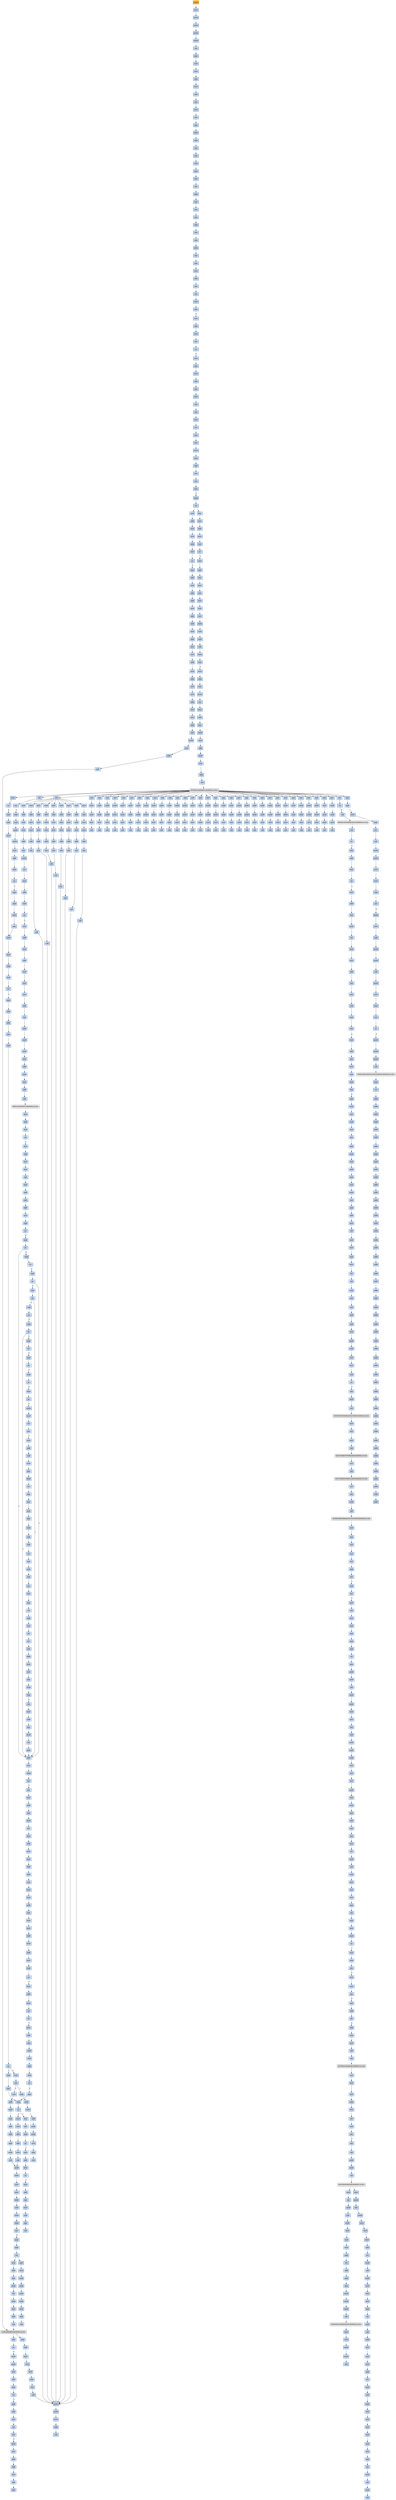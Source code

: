 strict digraph G {
	graph [bgcolor=transparent,
		name=G
	];
	node [color=lightsteelblue,
		fillcolor=lightsteelblue,
		shape=rectangle,
		style=filled
	];
	a0x0044a060pushl_ebp	[color=lightgrey,
		fillcolor=orange,
		label=pushl];
	a0x0044a061movl_esp_ebp	[label=movl];
	a0x0044a060pushl_ebp -> a0x0044a061movl_esp_ebp	[color="#000000"];
	a0x0044a063pushl_ebx	[label=pushl];
	a0x0044a061movl_esp_ebp -> a0x0044a063pushl_ebx	[color="#000000"];
	a0x0044a064pushl_esi	[label=pushl];
	a0x0044a063pushl_ebx -> a0x0044a064pushl_esi	[color="#000000"];
	a0x0044a065pushl_edi	[label=pushl];
	a0x0044a064pushl_esi -> a0x0044a065pushl_edi	[color="#000000"];
	a0x0044a066pusha_	[label=pusha];
	a0x0044a065pushl_edi -> a0x0044a066pusha_	[color="#000000"];
	a0x0044a067call_0x0044a06c	[label=call];
	a0x0044a066pusha_ -> a0x0044a067call_0x0044a06c	[color="#000000"];
	a0x0044a06cpopl_ebp	[label=popl];
	a0x0044a067call_0x0044a06c -> a0x0044a06cpopl_ebp	[color="#000000"];
	a0x0044a06dsubl_0x40286cUINT32_ebp	[label=subl];
	a0x0044a06cpopl_ebp -> a0x0044a06dsubl_0x40286cUINT32_ebp	[color="#000000"];
	a0x0044a073movl_0x40345dUINT32_ecx	[label=movl];
	a0x0044a06dsubl_0x40286cUINT32_ebp -> a0x0044a073movl_0x40345dUINT32_ecx	[color="#000000"];
	a0x0044a078subl_0x4028c6UINT32_ecx	[label=subl];
	a0x0044a073movl_0x40345dUINT32_ecx -> a0x0044a078subl_0x4028c6UINT32_ecx	[color="#000000"];
	a0x0044a07emovl_ebp_edx	[label=movl];
	a0x0044a078subl_0x4028c6UINT32_ecx -> a0x0044a07emovl_ebp_edx	[color="#000000"];
	a0x0044a080addl_0x4028c6UINT32_edx	[label=addl];
	a0x0044a07emovl_ebp_edx -> a0x0044a080addl_0x4028c6UINT32_edx	[color="#000000"];
	a0x0044a086leal_edx__edi	[label=leal];
	a0x0044a080addl_0x4028c6UINT32_edx -> a0x0044a086leal_edx__edi	[color="#000000"];
	a0x0044a088movl_edi_esi	[label=movl];
	a0x0044a086leal_edx__edi -> a0x0044a088movl_edi_esi	[color="#000000"];
	a0x0044a08axorl_eax_eax	[label=xorl];
	a0x0044a088movl_edi_esi -> a0x0044a08axorl_eax_eax	[color="#000000"];
	a0x0044a08cjmp_0x0044a092	[label=jmp];
	a0x0044a08axorl_eax_eax -> a0x0044a08cjmp_0x0044a092	[color="#000000"];
	a0x0044a092lodsb_ds_esi__al	[label=lodsb];
	a0x0044a08cjmp_0x0044a092 -> a0x0044a092lodsb_ds_esi__al	[color="#000000"];
	a0x0044a093addb_cl_al	[label=addb];
	a0x0044a092lodsb_ds_esi__al -> a0x0044a093addb_cl_al	[color="#000000"];
	a0x0044a095rorb_0x2dUINT8_al	[label=rorb];
	a0x0044a093addb_cl_al -> a0x0044a095rorb_0x2dUINT8_al	[color="#000000"];
	a0x0044a098jmp_0x0044a09b	[label=jmp];
	a0x0044a095rorb_0x2dUINT8_al -> a0x0044a098jmp_0x0044a09b	[color="#000000"];
	a0x0044a09bsubb_cl_al	[label=subb];
	a0x0044a098jmp_0x0044a09b -> a0x0044a09bsubb_cl_al	[color="#000000"];
	a0x0044a09ddecb_al	[label=decb];
	a0x0044a09bsubb_cl_al -> a0x0044a09ddecb_al	[color="#000000"];
	a0x0044a09fxorb_0x3fUINT8_al	[label=xorb];
	a0x0044a09ddecb_al -> a0x0044a09fxorb_0x3fUINT8_al	[color="#000000"];
	a0x0044a0a1nop_	[label=nop];
	a0x0044a09fxorb_0x3fUINT8_al -> a0x0044a0a1nop_	[color="#000000"];
	a0x0044a0a2addb_0xffffffb1UINT8_al	[label=addb];
	a0x0044a0a1nop_ -> a0x0044a0a2addb_0xffffffb1UINT8_al	[color="#000000"];
	a0x0044a0a4jmp_0x0044a0a7	[label=jmp];
	a0x0044a0a2addb_0xffffffb1UINT8_al -> a0x0044a0a4jmp_0x0044a0a7	[color="#000000"];
	a0x0044a0a7jmp_0x0044a0aa	[label=jmp];
	a0x0044a0a4jmp_0x0044a0a7 -> a0x0044a0a7jmp_0x0044a0aa	[color="#000000"];
	a0x0044a0aajmp_0x0044a0ad	[label=jmp];
	a0x0044a0a7jmp_0x0044a0aa -> a0x0044a0aajmp_0x0044a0ad	[color="#000000"];
	a0x0044a0adsubb_cl_al	[label=subb];
	a0x0044a0aajmp_0x0044a0ad -> a0x0044a0adsubb_cl_al	[color="#000000"];
	a0x0044a0afrorb_0x52UINT8_al	[label=rorb];
	a0x0044a0adsubb_cl_al -> a0x0044a0afrorb_0x52UINT8_al	[color="#000000"];
	a0x0044a0b2rolb_0x4UINT8_al	[label=rolb];
	a0x0044a0afrorb_0x52UINT8_al -> a0x0044a0b2rolb_0x4UINT8_al	[color="#000000"];
	a0x0044a0b5addb_0xffffff94UINT8_al	[label=addb];
	a0x0044a0b2rolb_0x4UINT8_al -> a0x0044a0b5addb_0xffffff94UINT8_al	[color="#000000"];
	a0x0044a0b7jmp_0x0044a0ba	[label=jmp];
	a0x0044a0b5addb_0xffffff94UINT8_al -> a0x0044a0b7jmp_0x0044a0ba	[color="#000000"];
	a0x0044a0bajmp_0x0044a0bd	[label=jmp];
	a0x0044a0b7jmp_0x0044a0ba -> a0x0044a0bajmp_0x0044a0bd	[color="#000000"];
	a0x0044a0bdxorb_0x7UINT8_al	[label=xorb];
	a0x0044a0bajmp_0x0044a0bd -> a0x0044a0bdxorb_0x7UINT8_al	[color="#000000"];
	a0x0044a0bfsubb_cl_al	[label=subb];
	a0x0044a0bdxorb_0x7UINT8_al -> a0x0044a0bfsubb_cl_al	[color="#000000"];
	a0x0044a0c1nop_	[label=nop];
	a0x0044a0bfsubb_cl_al -> a0x0044a0c1nop_	[color="#000000"];
	a0x0044a0c2stc_	[label=stc];
	a0x0044a0c1nop_ -> a0x0044a0c2stc_	[color="#000000"];
	a0x0044a0c3stosb_al_es_edi_	[label=stosb];
	a0x0044a0c2stc_ -> a0x0044a0c3stosb_al_es_edi_	[color="#000000"];
	a0x0044a0c4loop_0x0044a092	[label=loop];
	a0x0044a0c3stosb_al_es_edi_ -> a0x0044a0c4loop_0x0044a092	[color="#000000"];
	a0x0044a0c6movl_ebp_edx	[label=movl];
	a0x0044a0c4loop_0x0044a092 -> a0x0044a0c6movl_ebp_edx	[color="#000000",
		label=F];
	a0x0044a0c8addl_0x40321fUINT32_edx	[label=addl];
	a0x0044a0c6movl_ebp_edx -> a0x0044a0c8addl_0x40321fUINT32_edx	[color="#000000"];
	a0x0044a0cemovl_0x20esp__eax	[label=movl];
	a0x0044a0c8addl_0x40321fUINT32_edx -> a0x0044a0cemovl_0x20esp__eax	[color="#000000"];
	a0x0044a0d2incl_eax	[label=incl];
	a0x0044a0cemovl_0x20esp__eax -> a0x0044a0d2incl_eax	[color="#000000"];
	a0x0044a0d3js_0x0044a0dd	[label=js];
	a0x0044a0d2incl_eax -> a0x0044a0d3js_0x0044a0dd	[color="#000000"];
	a0x0044a0d5movl_0x1UINT32_edx_	[label=movl];
	a0x0044a0d3js_0x0044a0dd -> a0x0044a0d5movl_0x1UINT32_edx_	[color="#000000",
		label=F];
	a0x0044a0dbjmp_0x0044a0e3	[label=jmp];
	a0x0044a0d5movl_0x1UINT32_edx_ -> a0x0044a0dbjmp_0x0044a0e3	[color="#000000"];
	a0x0044a0e3movl_ebp_edx	[label=movl];
	a0x0044a0dbjmp_0x0044a0e3 -> a0x0044a0e3movl_ebp_edx	[color="#000000"];
	a0x0044a0e5addl_0x402866UINT32_edx	[label=addl];
	a0x0044a0e3movl_ebp_edx -> a0x0044a0e5addl_0x402866UINT32_edx	[color="#000000"];
	a0x0044a0ebleal_edx__eax	[label=leal];
	a0x0044a0e5addl_0x402866UINT32_edx -> a0x0044a0ebleal_edx__eax	[color="#000000"];
	a0x0044a0edmovl_0x403065UINT32_ecx	[label=movl];
	a0x0044a0ebleal_edx__eax -> a0x0044a0edmovl_0x403065UINT32_ecx	[color="#000000"];
	a0x0044a0f2subl_0x402866UINT32_ecx	[label=subl];
	a0x0044a0edmovl_0x403065UINT32_ecx -> a0x0044a0f2subl_0x402866UINT32_ecx	[color="#000000"];
	a0x0044a0f8call_0x0044a401	[label=call];
	a0x0044a0f2subl_0x402866UINT32_ecx -> a0x0044a0f8call_0x0044a401	[color="#000000"];
	a0x0044a401movl_eax_edi	[label=movl];
	a0x0044a0f8call_0x0044a401 -> a0x0044a401movl_eax_edi	[color="#000000"];
	a0x0044a403xorl_eax_eax	[label=xorl];
	a0x0044a401movl_eax_edi -> a0x0044a403xorl_eax_eax	[color="#000000"];
	a0x0044a405xorl_ebx_ebx	[label=xorl];
	a0x0044a403xorl_eax_eax -> a0x0044a405xorl_ebx_ebx	[color="#000000"];
	a0x0044a407xorl_edx_edx	[label=xorl];
	a0x0044a405xorl_ebx_ebx -> a0x0044a407xorl_edx_edx	[color="#000000"];
	a0x0044a409movb_edi__al	[label=movb];
	a0x0044a407xorl_edx_edx -> a0x0044a409movb_edi__al	[color="#000000"];
	a0x0044a40bmull_edx_eax	[label=mull];
	a0x0044a409movb_edi__al -> a0x0044a40bmull_edx_eax	[color="#000000"];
	a0x0044a40daddl_eax_ebx	[label=addl];
	a0x0044a40bmull_edx_eax -> a0x0044a40daddl_eax_ebx	[color="#000000"];
	a0x0044a40fincl_edx	[label=incl];
	a0x0044a40daddl_eax_ebx -> a0x0044a40fincl_edx	[color="#000000"];
	a0x0044a410incl_edi	[label=incl];
	a0x0044a40fincl_edx -> a0x0044a410incl_edi	[color="#000000"];
	a0x0044a411loop_0x0044a409	[label=loop];
	a0x0044a410incl_edi -> a0x0044a411loop_0x0044a409	[color="#000000"];
	a0x0044a413xchgl_eax_ebx	[label=xchgl];
	a0x0044a411loop_0x0044a409 -> a0x0044a413xchgl_eax_ebx	[color="#000000",
		label=F];
	a0x0044a414ret	[label=ret];
	a0x0044a413xchgl_eax_ebx -> a0x0044a414ret	[color="#000000"];
	a0x0044a0fdmovl_ebp_edx	[label=movl];
	a0x0044a414ret -> a0x0044a0fdmovl_ebp_edx	[color="#000000"];
	a0x0044a815jmp_0x0044a819	[label=jmp];
	a0x0044a414ret -> a0x0044a815jmp_0x0044a819	[color="#000000"];
	a0x0044a0ffaddl_0x40321bUINT32_edx	[label=addl];
	a0x0044a0fdmovl_ebp_edx -> a0x0044a0ffaddl_0x40321bUINT32_edx	[color="#000000"];
	a0x0044a105movl_eax_edx_	[label=movl];
	a0x0044a0ffaddl_0x40321bUINT32_edx -> a0x0044a105movl_eax_edx_	[color="#000000"];
	a0x0044a107movl_ebp_edx	[label=movl];
	a0x0044a105movl_eax_edx_ -> a0x0044a107movl_ebp_edx	[color="#000000"];
	a0x0044a109addl_0x403213UINT32_edx	[label=addl];
	a0x0044a107movl_ebp_edx -> a0x0044a109addl_0x403213UINT32_edx	[color="#000000"];
	a0x0044a10ftestl_0x1UINT32_edx_	[label=testl];
	a0x0044a109addl_0x403213UINT32_edx -> a0x0044a10ftestl_0x1UINT32_edx_	[color="#000000"];
	a0x0044a115je_0x0044a15f	[label=je];
	a0x0044a10ftestl_0x1UINT32_edx_ -> a0x0044a115je_0x0044a15f	[color="#000000"];
	a0x0044a15fmovl_ebp_edx	[label=movl];
	a0x0044a115je_0x0044a15f -> a0x0044a15fmovl_ebp_edx	[color="#000000",
		label=T];
	a0x0044a161addl_0x40320bUINT32_edx	[label=addl];
	a0x0044a15fmovl_ebp_edx -> a0x0044a161addl_0x40320bUINT32_edx	[color="#000000"];
	a0x0044a167movl_edx__eax	[label=movl];
	a0x0044a161addl_0x40320bUINT32_edx -> a0x0044a167movl_edx__eax	[color="#000000"];
	a0x0044a169addl_0x3ceax__eax	[label=addl];
	a0x0044a167movl_edx__eax -> a0x0044a169addl_0x3ceax__eax	[color="#000000"];
	a0x0044a16caddl_0x80UINT32_eax	[label=addl];
	a0x0044a169addl_0x3ceax__eax -> a0x0044a16caddl_0x80UINT32_eax	[color="#000000"];
	a0x0044a171movl_eax__ecx	[label=movl];
	a0x0044a16caddl_0x80UINT32_eax -> a0x0044a171movl_eax__ecx	[color="#000000"];
	a0x0044a173addl_edx__ecx	[label=addl];
	a0x0044a171movl_eax__ecx -> a0x0044a173addl_edx__ecx	[color="#000000"];
	a0x0044a175addl_0x10UINT8_ecx	[label=addl];
	a0x0044a173addl_edx__ecx -> a0x0044a175addl_0x10UINT8_ecx	[color="#000000"];
	a0x0044a178movl_ecx__eax	[label=movl];
	a0x0044a175addl_0x10UINT8_ecx -> a0x0044a178movl_ecx__eax	[color="#000000"];
	a0x0044a17aaddl_edx__eax	[label=addl];
	a0x0044a178movl_ecx__eax -> a0x0044a17aaddl_edx__eax	[color="#000000"];
	a0x0044a17cmovl_eax__ebx	[label=movl];
	a0x0044a17aaddl_edx__eax -> a0x0044a17cmovl_eax__ebx	[color="#000000"];
	a0x0044a17emovl_ebp_edx	[label=movl];
	a0x0044a17cmovl_eax__ebx -> a0x0044a17emovl_ebp_edx	[color="#000000"];
	a0x0044a180addl_0x403397UINT32_edx	[label=addl];
	a0x0044a17emovl_ebp_edx -> a0x0044a180addl_0x403397UINT32_edx	[color="#000000"];
	a0x0044a186movl_ebx_edx_	[label=movl];
	a0x0044a180addl_0x403397UINT32_edx -> a0x0044a186movl_ebx_edx_	[color="#000000"];
	a0x0044a188addl_0x4UINT8_eax	[label=addl];
	a0x0044a186movl_ebx_edx_ -> a0x0044a188addl_0x4UINT8_eax	[color="#000000"];
	a0x0044a18bmovl_eax__ebx	[label=movl];
	a0x0044a188addl_0x4UINT8_eax -> a0x0044a18bmovl_eax__ebx	[color="#000000"];
	a0x0044a18dmovl_ebp_edx	[label=movl];
	a0x0044a18bmovl_eax__ebx -> a0x0044a18dmovl_ebp_edx	[color="#000000"];
	a0x0044a18faddl_0x40339bUINT32_edx	[label=addl];
	a0x0044a18dmovl_ebp_edx -> a0x0044a18faddl_0x40339bUINT32_edx	[color="#000000"];
	a0x0044a195movl_ebx_edx_	[label=movl];
	a0x0044a18faddl_0x40339bUINT32_edx -> a0x0044a195movl_ebx_edx_	[color="#000000"];
	a0x0044a197movl_ebp_edx	[label=movl];
	a0x0044a195movl_ebx_edx_ -> a0x0044a197movl_ebp_edx	[color="#000000"];
	a0x0044a199addl_0x40339fUINT32_edx	[label=addl];
	a0x0044a197movl_ebp_edx -> a0x0044a199addl_0x40339fUINT32_edx	[color="#000000"];
	a0x0044a19fleal_edx__eax	[label=leal];
	a0x0044a199addl_0x40339fUINT32_edx -> a0x0044a19fleal_edx__eax	[color="#000000"];
	a0x0044a1a1pushl_eax	[label=pushl];
	a0x0044a19fleal_edx__eax -> a0x0044a1a1pushl_eax	[color="#000000"];
	a0x0044a1a2movl_ebp_edx	[label=movl];
	a0x0044a1a1pushl_eax -> a0x0044a1a2movl_ebp_edx	[color="#000000"];
	a0x0044a1a4addl_0x403397UINT32_edx	[label=addl];
	a0x0044a1a2movl_ebp_edx -> a0x0044a1a4addl_0x403397UINT32_edx	[color="#000000"];
	a0x0044a1aacall_edx_	[label=call];
	a0x0044a1a4addl_0x403397UINT32_edx -> a0x0044a1aacall_edx_	[color="#000000"];
	LOADLIBRARYA_KERNEL32_DLL	[color=lightgrey,
		fillcolor=lightgrey,
		label="LOADLIBRARYA-KERNEL32-DLL"];
	a0x0044a1aacall_edx_ -> LOADLIBRARYA_KERNEL32_DLL	[color="#000000"];
	a0x0044a1acmovl_ebp_edx	[label=movl];
	LOADLIBRARYA_KERNEL32_DLL -> a0x0044a1acmovl_ebp_edx	[color="#000000"];
	a0x0044a67atestl_eax_eax	[label=testl];
	LOADLIBRARYA_KERNEL32_DLL -> a0x0044a67atestl_eax_eax	[color="#000000"];
	a0x0044a1aeaddl_0x4033acUINT32_edx	[label=addl];
	a0x0044a1acmovl_ebp_edx -> a0x0044a1aeaddl_0x4033acUINT32_edx	[color="#000000"];
	a0x0044a1b4movl_eax_esi	[label=movl];
	a0x0044a1aeaddl_0x4033acUINT32_edx -> a0x0044a1b4movl_eax_esi	[color="#000000"];
	a0x0044a1b6movl_eax_edx_	[label=movl];
	a0x0044a1b4movl_eax_esi -> a0x0044a1b6movl_eax_edx_	[color="#000000"];
	a0x0044a1b8movl_ebp_edx	[label=movl];
	a0x0044a1b6movl_eax_edx_ -> a0x0044a1b8movl_ebp_edx	[color="#000000"];
	a0x0044a1baaddl_0x4033b0UINT32_edx	[label=addl];
	a0x0044a1b8movl_ebp_edx -> a0x0044a1baaddl_0x4033b0UINT32_edx	[color="#000000"];
	a0x0044a1c0leal_edx__eax	[label=leal];
	a0x0044a1baaddl_0x4033b0UINT32_edx -> a0x0044a1c0leal_edx__eax	[color="#000000"];
	a0x0044a1c2call_0x0044a2a5	[label=call];
	a0x0044a1c0leal_edx__eax -> a0x0044a1c2call_0x0044a2a5	[color="#000000"];
	a0x0044a2a5pushl_eax	[label=pushl];
	a0x0044a1c2call_0x0044a2a5 -> a0x0044a2a5pushl_eax	[color="#000000"];
	a0x0044a2a6pushl_esi	[label=pushl];
	a0x0044a2a5pushl_eax -> a0x0044a2a6pushl_esi	[color="#000000"];
	a0x0044a2a7movl_ebp_edx	[label=movl];
	a0x0044a2a6pushl_esi -> a0x0044a2a7movl_ebp_edx	[color="#000000"];
	a0x0044a2a9addl_0x40339bUINT32_edx	[label=addl];
	a0x0044a2a7movl_ebp_edx -> a0x0044a2a9addl_0x40339bUINT32_edx	[color="#000000"];
	a0x0044a2afcall_edx_	[label=call];
	a0x0044a2a9addl_0x40339bUINT32_edx -> a0x0044a2afcall_edx_	[color="#000000"];
	GETPROCADDRESS_KERNEL32_DLL	[color=lightgrey,
		fillcolor=lightgrey,
		label="GETPROCADDRESS-KERNEL32-DLL"];
	a0x0044a2b1ret	[label=ret];
	GETPROCADDRESS_KERNEL32_DLL -> a0x0044a2b1ret	[color="#000000"];
	a0x0044a700orl_eax_eax	[label=orl];
	GETPROCADDRESS_KERNEL32_DLL -> a0x0044a700orl_eax_eax	[color="#000000"];
	a0x0044a749testl_eax_eax	[label=testl];
	GETPROCADDRESS_KERNEL32_DLL -> a0x0044a749testl_eax_eax	[color="#000000"];
	a0x0044a884orl_eax_eax	[label=orl];
	GETPROCADDRESS_KERNEL32_DLL -> a0x0044a884orl_eax_eax	[color="#000000"];
	a0x00409248xorl_0x004250d0_eax	[label=xorl];
	GETPROCADDRESS_KERNEL32_DLL -> a0x00409248xorl_0x004250d0_eax	[color="#000000"];
	a0x0040925bxorl_0x004250d0_eax	[label=xorl];
	GETPROCADDRESS_KERNEL32_DLL -> a0x0040925bxorl_0x004250d0_eax	[color="#000000"];
	a0x0040926exorl_0x004250d0_eax	[label=xorl];
	GETPROCADDRESS_KERNEL32_DLL -> a0x0040926exorl_0x004250d0_eax	[color="#000000"];
	a0x00409281xorl_0x004250d0_eax	[label=xorl];
	GETPROCADDRESS_KERNEL32_DLL -> a0x00409281xorl_0x004250d0_eax	[color="#000000"];
	a0x00409294xorl_0x004250d0_eax	[label=xorl];
	GETPROCADDRESS_KERNEL32_DLL -> a0x00409294xorl_0x004250d0_eax	[color="#000000"];
	a0x004092a7xorl_0x004250d0_eax	[label=xorl];
	GETPROCADDRESS_KERNEL32_DLL -> a0x004092a7xorl_0x004250d0_eax	[color="#000000"];
	a0x004092baxorl_0x004250d0_eax	[label=xorl];
	GETPROCADDRESS_KERNEL32_DLL -> a0x004092baxorl_0x004250d0_eax	[color="#000000"];
	a0x004092cdxorl_0x004250d0_eax	[label=xorl];
	GETPROCADDRESS_KERNEL32_DLL -> a0x004092cdxorl_0x004250d0_eax	[color="#000000"];
	a0x004092e0xorl_0x004250d0_eax	[label=xorl];
	GETPROCADDRESS_KERNEL32_DLL -> a0x004092e0xorl_0x004250d0_eax	[color="#000000"];
	a0x004092f3xorl_0x004250d0_eax	[label=xorl];
	GETPROCADDRESS_KERNEL32_DLL -> a0x004092f3xorl_0x004250d0_eax	[color="#000000"];
	a0x00409306xorl_0x004250d0_eax	[label=xorl];
	GETPROCADDRESS_KERNEL32_DLL -> a0x00409306xorl_0x004250d0_eax	[color="#000000"];
	a0x00409319xorl_0x004250d0_eax	[label=xorl];
	GETPROCADDRESS_KERNEL32_DLL -> a0x00409319xorl_0x004250d0_eax	[color="#000000"];
	a0x0040932cxorl_0x004250d0_eax	[label=xorl];
	GETPROCADDRESS_KERNEL32_DLL -> a0x0040932cxorl_0x004250d0_eax	[color="#000000"];
	a0x0040933fxorl_0x004250d0_eax	[label=xorl];
	GETPROCADDRESS_KERNEL32_DLL -> a0x0040933fxorl_0x004250d0_eax	[color="#000000"];
	a0x00409352xorl_0x004250d0_eax	[label=xorl];
	GETPROCADDRESS_KERNEL32_DLL -> a0x00409352xorl_0x004250d0_eax	[color="#000000"];
	a0x00409365xorl_0x004250d0_eax	[label=xorl];
	GETPROCADDRESS_KERNEL32_DLL -> a0x00409365xorl_0x004250d0_eax	[color="#000000"];
	a0x00409378xorl_0x004250d0_eax	[label=xorl];
	GETPROCADDRESS_KERNEL32_DLL -> a0x00409378xorl_0x004250d0_eax	[color="#000000"];
	a0x0040938bxorl_0x004250d0_eax	[label=xorl];
	GETPROCADDRESS_KERNEL32_DLL -> a0x0040938bxorl_0x004250d0_eax	[color="#000000"];
	a0x0040939exorl_0x004250d0_eax	[label=xorl];
	GETPROCADDRESS_KERNEL32_DLL -> a0x0040939exorl_0x004250d0_eax	[color="#000000"];
	a0x004093b1xorl_0x004250d0_eax	[label=xorl];
	GETPROCADDRESS_KERNEL32_DLL -> a0x004093b1xorl_0x004250d0_eax	[color="#000000"];
	a0x004093c4xorl_0x004250d0_eax	[label=xorl];
	GETPROCADDRESS_KERNEL32_DLL -> a0x004093c4xorl_0x004250d0_eax	[color="#000000"];
	a0x004093d7xorl_0x004250d0_eax	[label=xorl];
	GETPROCADDRESS_KERNEL32_DLL -> a0x004093d7xorl_0x004250d0_eax	[color="#000000"];
	a0x004093eaxorl_0x004250d0_eax	[label=xorl];
	GETPROCADDRESS_KERNEL32_DLL -> a0x004093eaxorl_0x004250d0_eax	[color="#000000"];
	a0x004093fdxorl_0x004250d0_eax	[label=xorl];
	GETPROCADDRESS_KERNEL32_DLL -> a0x004093fdxorl_0x004250d0_eax	[color="#000000"];
	a0x00409410xorl_0x004250d0_eax	[label=xorl];
	GETPROCADDRESS_KERNEL32_DLL -> a0x00409410xorl_0x004250d0_eax	[color="#000000"];
	a0x00409423xorl_0x004250d0_eax	[label=xorl];
	GETPROCADDRESS_KERNEL32_DLL -> a0x00409423xorl_0x004250d0_eax	[color="#000000"];
	a0x00409436xorl_0x004250d0_eax	[label=xorl];
	GETPROCADDRESS_KERNEL32_DLL -> a0x00409436xorl_0x004250d0_eax	[color="#000000"];
	a0x00409449xorl_0x004250d0_eax	[label=xorl];
	GETPROCADDRESS_KERNEL32_DLL -> a0x00409449xorl_0x004250d0_eax	[color="#000000"];
	a0x0040945cxorl_0x004250d0_eax	[label=xorl];
	GETPROCADDRESS_KERNEL32_DLL -> a0x0040945cxorl_0x004250d0_eax	[color="#000000"];
	a0x0040946fxorl_0x004250d0_eax	[label=xorl];
	GETPROCADDRESS_KERNEL32_DLL -> a0x0040946fxorl_0x004250d0_eax	[color="#000000"];
	a0x00409482xorl_0x004250d0_eax	[label=xorl];
	GETPROCADDRESS_KERNEL32_DLL -> a0x00409482xorl_0x004250d0_eax	[color="#000000"];
	a0x00409495xorl_0x004250d0_eax	[label=xorl];
	GETPROCADDRESS_KERNEL32_DLL -> a0x00409495xorl_0x004250d0_eax	[color="#000000"];
	a0x004094a8xorl_0x004250d0_eax	[label=xorl];
	GETPROCADDRESS_KERNEL32_DLL -> a0x004094a8xorl_0x004250d0_eax	[color="#000000"];
	a0x0044a1c7movl_ebp_edx	[label=movl];
	a0x0044a2b1ret -> a0x0044a1c7movl_ebp_edx	[color="#000000"];
	a0x0044a1e0movl_ebp_edx	[label=movl];
	a0x0044a2b1ret -> a0x0044a1e0movl_ebp_edx	[color="#000000"];
	a0x0044a1f9movl_ebp_edx	[label=movl];
	a0x0044a2b1ret -> a0x0044a1f9movl_ebp_edx	[color="#000000"];
	a0x0044a212movl_ebp_edx	[label=movl];
	a0x0044a2b1ret -> a0x0044a212movl_ebp_edx	[color="#000000"];
	a0x0044a22bmovl_ebp_edx	[label=movl];
	a0x0044a2b1ret -> a0x0044a22bmovl_ebp_edx	[color="#000000"];
	a0x0044a244movl_ebp_edx	[label=movl];
	a0x0044a2b1ret -> a0x0044a244movl_ebp_edx	[color="#000000"];
	a0x0044a25dmovl_ebp_edx	[label=movl];
	a0x0044a2b1ret -> a0x0044a25dmovl_ebp_edx	[color="#000000"];
	a0x0044a276movl_ebp_edx	[label=movl];
	a0x0044a2b1ret -> a0x0044a276movl_ebp_edx	[color="#000000"];
	a0x0044a28fmovl_ebp_edx	[label=movl];
	a0x0044a2b1ret -> a0x0044a28fmovl_ebp_edx	[color="#000000"];
	a0x0044a1c9addl_0x4033c1UINT32_edx	[label=addl];
	a0x0044a1c7movl_ebp_edx -> a0x0044a1c9addl_0x4033c1UINT32_edx	[color="#000000"];
	a0x0044a1cfmovl_eax_edx_	[label=movl];
	a0x0044a1c9addl_0x4033c1UINT32_edx -> a0x0044a1cfmovl_eax_edx_	[color="#000000"];
	a0x0044a1d1movl_ebp_edx	[label=movl];
	a0x0044a1cfmovl_eax_edx_ -> a0x0044a1d1movl_ebp_edx	[color="#000000"];
	a0x0044a1d3addl_0x4033c5UINT32_edx	[label=addl];
	a0x0044a1d1movl_ebp_edx -> a0x0044a1d3addl_0x4033c5UINT32_edx	[color="#000000"];
	a0x0044a1d9leal_edx__eax	[label=leal];
	a0x0044a1d3addl_0x4033c5UINT32_edx -> a0x0044a1d9leal_edx__eax	[color="#000000"];
	a0x0044a1dbcall_0x0044a2a5	[label=call];
	a0x0044a1d9leal_edx__eax -> a0x0044a1dbcall_0x0044a2a5	[color="#000000"];
	a0x0044a1dbcall_0x0044a2a5 -> a0x0044a2a5pushl_eax	[color="#000000"];
	a0x0044a1e2addl_0x4033d4UINT32_edx	[label=addl];
	a0x0044a1e0movl_ebp_edx -> a0x0044a1e2addl_0x4033d4UINT32_edx	[color="#000000"];
	a0x0044a1e8movl_eax_edx_	[label=movl];
	a0x0044a1e2addl_0x4033d4UINT32_edx -> a0x0044a1e8movl_eax_edx_	[color="#000000"];
	a0x0044a1eamovl_ebp_edx	[label=movl];
	a0x0044a1e8movl_eax_edx_ -> a0x0044a1eamovl_ebp_edx	[color="#000000"];
	a0x0044a1ecaddl_0x4033d8UINT32_edx	[label=addl];
	a0x0044a1eamovl_ebp_edx -> a0x0044a1ecaddl_0x4033d8UINT32_edx	[color="#000000"];
	a0x0044a1f2leal_edx__eax	[label=leal];
	a0x0044a1ecaddl_0x4033d8UINT32_edx -> a0x0044a1f2leal_edx__eax	[color="#000000"];
	a0x0044a1f4call_0x0044a2a5	[label=call];
	a0x0044a1f2leal_edx__eax -> a0x0044a1f4call_0x0044a2a5	[color="#000000"];
	a0x0044a1f4call_0x0044a2a5 -> a0x0044a2a5pushl_eax	[color="#000000"];
	a0x0044a1fbaddl_0x4033ebUINT32_edx	[label=addl];
	a0x0044a1f9movl_ebp_edx -> a0x0044a1fbaddl_0x4033ebUINT32_edx	[color="#000000"];
	a0x0044a201movl_eax_edx_	[label=movl];
	a0x0044a1fbaddl_0x4033ebUINT32_edx -> a0x0044a201movl_eax_edx_	[color="#000000"];
	a0x0044a203movl_ebp_edx	[label=movl];
	a0x0044a201movl_eax_edx_ -> a0x0044a203movl_ebp_edx	[color="#000000"];
	a0x0044a205addl_0x4033efUINT32_edx	[label=addl];
	a0x0044a203movl_ebp_edx -> a0x0044a205addl_0x4033efUINT32_edx	[color="#000000"];
	a0x0044a20bleal_edx__eax	[label=leal];
	a0x0044a205addl_0x4033efUINT32_edx -> a0x0044a20bleal_edx__eax	[color="#000000"];
	a0x0044a20dcall_0x0044a2a5	[label=call];
	a0x0044a20bleal_edx__eax -> a0x0044a20dcall_0x0044a2a5	[color="#000000"];
	a0x0044a20dcall_0x0044a2a5 -> a0x0044a2a5pushl_eax	[color="#000000"];
	a0x0044a214addl_0x4033fbUINT32_edx	[label=addl];
	a0x0044a212movl_ebp_edx -> a0x0044a214addl_0x4033fbUINT32_edx	[color="#000000"];
	a0x0044a21amovl_eax_edx_	[label=movl];
	a0x0044a214addl_0x4033fbUINT32_edx -> a0x0044a21amovl_eax_edx_	[color="#000000"];
	a0x0044a21cmovl_ebp_edx	[label=movl];
	a0x0044a21amovl_eax_edx_ -> a0x0044a21cmovl_ebp_edx	[color="#000000"];
	a0x0044a21eaddl_0x4033ffUINT32_edx	[label=addl];
	a0x0044a21cmovl_ebp_edx -> a0x0044a21eaddl_0x4033ffUINT32_edx	[color="#000000"];
	a0x0044a224leal_edx__eax	[label=leal];
	a0x0044a21eaddl_0x4033ffUINT32_edx -> a0x0044a224leal_edx__eax	[color="#000000"];
	a0x0044a226call_0x0044a2a5	[label=call];
	a0x0044a224leal_edx__eax -> a0x0044a226call_0x0044a2a5	[color="#000000"];
	a0x0044a226call_0x0044a2a5 -> a0x0044a2a5pushl_eax	[color="#000000"];
	a0x0044a22daddl_0x40340bUINT32_edx	[label=addl];
	a0x0044a22bmovl_ebp_edx -> a0x0044a22daddl_0x40340bUINT32_edx	[color="#000000"];
	a0x0044a233movl_eax_edx_	[label=movl];
	a0x0044a22daddl_0x40340bUINT32_edx -> a0x0044a233movl_eax_edx_	[color="#000000"];
	a0x0044a235movl_ebp_edx	[label=movl];
	a0x0044a233movl_eax_edx_ -> a0x0044a235movl_ebp_edx	[color="#000000"];
	a0x0044a237addl_0x40340fUINT32_edx	[label=addl];
	a0x0044a235movl_ebp_edx -> a0x0044a237addl_0x40340fUINT32_edx	[color="#000000"];
	a0x0044a23dleal_edx__eax	[label=leal];
	a0x0044a237addl_0x40340fUINT32_edx -> a0x0044a23dleal_edx__eax	[color="#000000"];
	a0x0044a23fcall_0x0044a2a5	[label=call];
	a0x0044a23dleal_edx__eax -> a0x0044a23fcall_0x0044a2a5	[color="#000000"];
	a0x0044a23fcall_0x0044a2a5 -> a0x0044a2a5pushl_eax	[color="#000000"];
	a0x0044a246addl_0x40341aUINT32_edx	[label=addl];
	a0x0044a244movl_ebp_edx -> a0x0044a246addl_0x40341aUINT32_edx	[color="#000000"];
	a0x0044a24cmovl_eax_edx_	[label=movl];
	a0x0044a246addl_0x40341aUINT32_edx -> a0x0044a24cmovl_eax_edx_	[color="#000000"];
	a0x0044a24emovl_ebp_edx	[label=movl];
	a0x0044a24cmovl_eax_edx_ -> a0x0044a24emovl_ebp_edx	[color="#000000"];
	a0x0044a250addl_0x40341eUINT32_edx	[label=addl];
	a0x0044a24emovl_ebp_edx -> a0x0044a250addl_0x40341eUINT32_edx	[color="#000000"];
	a0x0044a256leal_edx__eax	[label=leal];
	a0x0044a250addl_0x40341eUINT32_edx -> a0x0044a256leal_edx__eax	[color="#000000"];
	a0x0044a258call_0x0044a2a5	[label=call];
	a0x0044a256leal_edx__eax -> a0x0044a258call_0x0044a2a5	[color="#000000"];
	a0x0044a258call_0x0044a2a5 -> a0x0044a2a5pushl_eax	[color="#000000"];
	a0x0044a25faddl_0x403427UINT32_edx	[label=addl];
	a0x0044a25dmovl_ebp_edx -> a0x0044a25faddl_0x403427UINT32_edx	[color="#000000"];
	a0x0044a265movl_eax_edx_	[label=movl];
	a0x0044a25faddl_0x403427UINT32_edx -> a0x0044a265movl_eax_edx_	[color="#000000"];
	a0x0044a267movl_ebp_edx	[label=movl];
	a0x0044a265movl_eax_edx_ -> a0x0044a267movl_ebp_edx	[color="#000000"];
	a0x0044a269addl_0x40342bUINT32_edx	[label=addl];
	a0x0044a267movl_ebp_edx -> a0x0044a269addl_0x40342bUINT32_edx	[color="#000000"];
	a0x0044a26fleal_edx__eax	[label=leal];
	a0x0044a269addl_0x40342bUINT32_edx -> a0x0044a26fleal_edx__eax	[color="#000000"];
	a0x0044a271call_0x0044a2a5	[label=call];
	a0x0044a26fleal_edx__eax -> a0x0044a271call_0x0044a2a5	[color="#000000"];
	a0x0044a271call_0x0044a2a5 -> a0x0044a2a5pushl_eax	[color="#000000"];
	a0x0044a278addl_0x403437UINT32_edx	[label=addl];
	a0x0044a276movl_ebp_edx -> a0x0044a278addl_0x403437UINT32_edx	[color="#000000"];
	a0x0044a27emovl_eax_edx_	[label=movl];
	a0x0044a278addl_0x403437UINT32_edx -> a0x0044a27emovl_eax_edx_	[color="#000000"];
	a0x0044a280movl_ebp_edx	[label=movl];
	a0x0044a27emovl_eax_edx_ -> a0x0044a280movl_ebp_edx	[color="#000000"];
	a0x0044a282addl_0x40343bUINT32_edx	[label=addl];
	a0x0044a280movl_ebp_edx -> a0x0044a282addl_0x40343bUINT32_edx	[color="#000000"];
	a0x0044a288leal_edx__eax	[label=leal];
	a0x0044a282addl_0x40343bUINT32_edx -> a0x0044a288leal_edx__eax	[color="#000000"];
	a0x0044a28acall_0x0044a2a5	[label=call];
	a0x0044a288leal_edx__eax -> a0x0044a28acall_0x0044a2a5	[color="#000000"];
	a0x0044a28acall_0x0044a2a5 -> a0x0044a2a5pushl_eax	[color="#000000"];
	a0x0044a291addl_0x403447UINT32_edx	[label=addl];
	a0x0044a28fmovl_ebp_edx -> a0x0044a291addl_0x403447UINT32_edx	[color="#000000"];
	a0x0044a297movl_eax_edx_	[label=movl];
	a0x0044a291addl_0x403447UINT32_edx -> a0x0044a297movl_eax_edx_	[color="#000000"];
	a0x0044a299movl_ebp_edx	[label=movl];
	a0x0044a297movl_eax_edx_ -> a0x0044a299movl_ebp_edx	[color="#000000"];
	a0x0044a29baddl_0x402ab2UINT32_edx	[label=addl];
	a0x0044a299movl_ebp_edx -> a0x0044a29baddl_0x402ab2UINT32_edx	[color="#000000"];
	a0x0044a2a1leal_edx__eax	[label=leal];
	a0x0044a29baddl_0x402ab2UINT32_edx -> a0x0044a2a1leal_edx__eax	[color="#000000"];
	a0x0044a2a3pushl_eax	[label=pushl];
	a0x0044a2a1leal_edx__eax -> a0x0044a2a3pushl_eax	[color="#000000"];
	a0x0044a2a4ret	[label=ret];
	a0x0044a2a3pushl_eax -> a0x0044a2a4ret	[color="#000000"];
	a0x0044a2b2movl_ebp_edx	[label=movl];
	a0x0044a2a4ret -> a0x0044a2b2movl_ebp_edx	[color="#000000"];
	a0x0044a2b4addl_0x403213UINT32_edx	[label=addl];
	a0x0044a2b2movl_ebp_edx -> a0x0044a2b4addl_0x403213UINT32_edx	[color="#000000"];
	a0x0044a2batestl_0x10UINT32_edx_	[label=testl];
	a0x0044a2b4addl_0x403213UINT32_edx -> a0x0044a2batestl_0x10UINT32_edx_	[color="#000000"];
	a0x0044a2c0je_0x0044a2fd	[label=je];
	a0x0044a2batestl_0x10UINT32_edx_ -> a0x0044a2c0je_0x0044a2fd	[color="#000000"];
	a0x0044a2fdmovl_ebp_edx	[label=movl];
	a0x0044a2c0je_0x0044a2fd -> a0x0044a2fdmovl_ebp_edx	[color="#000000",
		label=T];
	a0x0044a2ffaddl_0x40320bUINT32_edx	[label=addl];
	a0x0044a2fdmovl_ebp_edx -> a0x0044a2ffaddl_0x40320bUINT32_edx	[color="#000000"];
	a0x0044a305movl_edx__edi	[label=movl];
	a0x0044a2ffaddl_0x40320bUINT32_edx -> a0x0044a305movl_edx__edi	[color="#000000"];
	a0x0044a307addl_0x3cedi__edi	[label=addl];
	a0x0044a305movl_edx__edi -> a0x0044a307addl_0x3cedi__edi	[color="#000000"];
	a0x0044a30amovl_edx__esi	[label=movl];
	a0x0044a307addl_0x3cedi__edi -> a0x0044a30amovl_edx__esi	[color="#000000"];
	a0x0044a30cmovl_0x54edi__ecx	[label=movl];
	a0x0044a30amovl_edx__esi -> a0x0044a30cmovl_0x54edi__ecx	[color="#000000"];
	a0x0044a30fmovl_ebp_edx	[label=movl];
	a0x0044a30cmovl_0x54edi__ecx -> a0x0044a30fmovl_ebp_edx	[color="#000000"];
	a0x0044a311addl_0x403479UINT32_edx	[label=addl];
	a0x0044a30fmovl_ebp_edx -> a0x0044a311addl_0x403479UINT32_edx	[color="#000000"];
	a0x0044a317leal_edx__eax	[label=leal];
	a0x0044a311addl_0x403479UINT32_edx -> a0x0044a317leal_edx__eax	[color="#000000"];
	a0x0044a319pushl_eax	[label=pushl];
	a0x0044a317leal_edx__eax -> a0x0044a319pushl_eax	[color="#000000"];
	a0x0044a31apushl_0x4UINT8	[label=pushl];
	a0x0044a319pushl_eax -> a0x0044a31apushl_0x4UINT8	[color="#000000"];
	a0x0044a31cpushl_ecx	[label=pushl];
	a0x0044a31apushl_0x4UINT8 -> a0x0044a31cpushl_ecx	[color="#000000"];
	a0x0044a31dmovl_ebp_edx	[label=movl];
	a0x0044a31cpushl_ecx -> a0x0044a31dmovl_ebp_edx	[color="#000000"];
	a0x0044a31faddl_0x40320bUINT32_edx	[label=addl];
	a0x0044a31dmovl_ebp_edx -> a0x0044a31faddl_0x40320bUINT32_edx	[color="#000000"];
	a0x0044a325pushl_edx_	[label=pushl];
	a0x0044a31faddl_0x40320bUINT32_edx -> a0x0044a325pushl_edx_	[color="#000000"];
	a0x0044a327movl_ebp_edx	[label=movl];
	a0x0044a325pushl_edx_ -> a0x0044a327movl_ebp_edx	[color="#000000"];
	a0x0044a329addl_0x4033d4UINT32_edx	[label=addl];
	a0x0044a327movl_ebp_edx -> a0x0044a329addl_0x4033d4UINT32_edx	[color="#000000"];
	a0x0044a32fcall_edx_	[label=call];
	a0x0044a329addl_0x4033d4UINT32_edx -> a0x0044a32fcall_edx_	[color="#000000"];
	VIRTUALPROTECT_KERNEL32_DLL	[color=lightgrey,
		fillcolor=lightgrey,
		label="VIRTUALPROTECT-KERNEL32-DLL"];
	a0x0044a32fcall_edx_ -> VIRTUALPROTECT_KERNEL32_DLL	[color="#000000"];
	a0x0044a331movl_ebp_edx	[label=movl];
	VIRTUALPROTECT_KERNEL32_DLL -> a0x0044a331movl_ebp_edx	[color="#000000"];
	a0x0044a333addl_0x403213UINT32_edx	[label=addl];
	a0x0044a331movl_ebp_edx -> a0x0044a333addl_0x403213UINT32_edx	[color="#000000"];
	a0x0044a339testl_0x8UINT32_edx_	[label=testl];
	a0x0044a333addl_0x403213UINT32_edx -> a0x0044a339testl_0x8UINT32_edx_	[color="#000000"];
	a0x0044a33fje_0x0044a42e	[label=je];
	a0x0044a339testl_0x8UINT32_edx_ -> a0x0044a33fje_0x0044a42e	[color="#000000"];
	a0x0044a42emovl_ebp_edx	[label=movl];
	a0x0044a33fje_0x0044a42e -> a0x0044a42emovl_ebp_edx	[color="#000000",
		label=T];
	a0x0044a430addl_0x40320bUINT32_edx	[label=addl];
	a0x0044a42emovl_ebp_edx -> a0x0044a430addl_0x40320bUINT32_edx	[color="#000000"];
	a0x0044a436movl_edx__eax	[label=movl];
	a0x0044a430addl_0x40320bUINT32_edx -> a0x0044a436movl_edx__eax	[color="#000000"];
	a0x0044a438movl_0x1UINT32_ebx	[label=movl];
	a0x0044a436movl_edx__eax -> a0x0044a438movl_0x1UINT32_ebx	[color="#000000"];
	a0x0044a43dcall_0x0044a494	[label=call];
	a0x0044a438movl_0x1UINT32_ebx -> a0x0044a43dcall_0x0044a494	[color="#000000"];
	a0x0044a494movl_eax_edi	[label=movl];
	a0x0044a43dcall_0x0044a494 -> a0x0044a494movl_eax_edi	[color="#000000"];
	a0x0044a496addl_0x3cedi__edi	[label=addl];
	a0x0044a494movl_eax_edi -> a0x0044a496addl_0x3cedi__edi	[color="#000000"];
	a0x0044a499movl_edi_esi	[label=movl];
	a0x0044a496addl_0x3cedi__edi -> a0x0044a499movl_edi_esi	[color="#000000"];
	a0x0044a49baddl_0xf8UINT32_esi	[label=addl];
	a0x0044a499movl_edi_esi -> a0x0044a49baddl_0xf8UINT32_esi	[color="#000000"];
	a0x0044a4a1xorl_edx_edx	[label=xorl];
	a0x0044a49baddl_0xf8UINT32_esi -> a0x0044a4a1xorl_edx_edx	[color="#000000"];
	a0x0044a4a3cmpl_0x63727372UINT32_ds_esi_	[label=cmpl];
	a0x0044a4a1xorl_edx_edx -> a0x0044a4a3cmpl_0x63727372UINT32_ds_esi_	[color="#000000"];
	a0x0044a4aaje_0x0044a53f	[label=je];
	a0x0044a4a3cmpl_0x63727372UINT32_ds_esi_ -> a0x0044a4aaje_0x0044a53f	[color="#000000"];
	a0x0044a4b0cmpl_0x7273722eUINT32_ds_esi_	[label=cmpl];
	a0x0044a4aaje_0x0044a53f -> a0x0044a4b0cmpl_0x7273722eUINT32_ds_esi_	[color="#000000",
		label=F];
	a0x0044a4b7je_0x0044a53f	[label=je];
	a0x0044a4b0cmpl_0x7273722eUINT32_ds_esi_ -> a0x0044a4b7je_0x0044a53f	[color="#000000"];
	a0x0044a4bdcmpl_0x6f6c6572UINT32_ds_esi_	[label=cmpl];
	a0x0044a4b7je_0x0044a53f -> a0x0044a4bdcmpl_0x6f6c6572UINT32_ds_esi_	[color="#000000",
		label=F];
	a0x0044a53faddl_0x28UINT8_esi	[label=addl];
	a0x0044a4b7je_0x0044a53f -> a0x0044a53faddl_0x28UINT8_esi	[color="#000000",
		label=T];
	a0x0044a4c4je_0x0044a53f	[label=je];
	a0x0044a4bdcmpl_0x6f6c6572UINT32_ds_esi_ -> a0x0044a4c4je_0x0044a53f	[color="#000000"];
	a0x0044a4c6cmpl_0x6c65722eUINT32_ds_esi_	[label=cmpl];
	a0x0044a4c4je_0x0044a53f -> a0x0044a4c6cmpl_0x6c65722eUINT32_ds_esi_	[color="#000000",
		label=F];
	a0x0044a4cdje_0x0044a53f	[label=je];
	a0x0044a4c6cmpl_0x6c65722eUINT32_ds_esi_ -> a0x0044a4cdje_0x0044a53f	[color="#000000"];
	a0x0044a4cfcmpl_0x4379UINT32_ds_esi_	[label=cmpl];
	a0x0044a4cdje_0x0044a53f -> a0x0044a4cfcmpl_0x4379UINT32_ds_esi_	[color="#000000",
		label=F];
	a0x0044a4cdje_0x0044a53f -> a0x0044a53faddl_0x28UINT8_esi	[color="#000000",
		label=T];
	a0x0044a4d6je_0x0044a53f	[label=je];
	a0x0044a4cfcmpl_0x4379UINT32_ds_esi_ -> a0x0044a4d6je_0x0044a53f	[color="#000000"];
	a0x0044a4d8cmpl_0x6164652eUINT32_ds_esi_	[label=cmpl];
	a0x0044a4d6je_0x0044a53f -> a0x0044a4d8cmpl_0x6164652eUINT32_ds_esi_	[color="#000000",
		label=F];
	a0x0044a4d6je_0x0044a53f -> a0x0044a53faddl_0x28UINT8_esi	[color="#000000",
		label=T];
	a0x0044a4dfje_0x0044a53f	[label=je];
	a0x0044a4d8cmpl_0x6164652eUINT32_ds_esi_ -> a0x0044a4dfje_0x0044a53f	[color="#000000"];
	a0x0044a4e1cmpl_0x6164722eUINT32_ds_esi_	[label=cmpl];
	a0x0044a4dfje_0x0044a53f -> a0x0044a4e1cmpl_0x6164722eUINT32_ds_esi_	[color="#000000",
		label=F];
	a0x0044a4e8je_0x0044a53f	[label=je];
	a0x0044a4e1cmpl_0x6164722eUINT32_ds_esi_ -> a0x0044a4e8je_0x0044a53f	[color="#000000"];
	a0x0044a4eacmpl_0x6164692eUINT32_ds_esi_	[label=cmpl];
	a0x0044a4e8je_0x0044a53f -> a0x0044a4eacmpl_0x6164692eUINT32_ds_esi_	[color="#000000",
		label=F];
	a0x0044a4e8je_0x0044a53f -> a0x0044a53faddl_0x28UINT8_esi	[color="#000000",
		label=T];
	a0x0044a4f1je_0x0044a53f	[label=je];
	a0x0044a4eacmpl_0x6164692eUINT32_ds_esi_ -> a0x0044a4f1je_0x0044a53f	[color="#000000"];
	a0x0044a4f3cmpl_0x736c742eUINT32_ds_esi_	[label=cmpl];
	a0x0044a4f1je_0x0044a53f -> a0x0044a4f3cmpl_0x736c742eUINT32_ds_esi_	[color="#000000",
		label=F];
	a0x0044a4faje_0x0044a53f	[label=je];
	a0x0044a4f3cmpl_0x736c742eUINT32_ds_esi_ -> a0x0044a4faje_0x0044a53f	[color="#000000"];
	a0x0044a4fccmpl_0x0UINT8_ds_0x14esi_	[label=cmpl];
	a0x0044a4faje_0x0044a53f -> a0x0044a4fccmpl_0x0UINT8_ds_0x14esi_	[color="#000000",
		label=F];
	a0x0044a501je_0x0044a53f	[label=je];
	a0x0044a4fccmpl_0x0UINT8_ds_0x14esi_ -> a0x0044a501je_0x0044a53f	[color="#000000"];
	a0x0044a503cmpl_0x0UINT8_ds_0x10esi_	[label=cmpl];
	a0x0044a501je_0x0044a53f -> a0x0044a503cmpl_0x0UINT8_ds_0x10esi_	[color="#000000",
		label=F];
	a0x0044a508je_0x0044a53f	[label=je];
	a0x0044a503cmpl_0x0UINT8_ds_0x10esi_ -> a0x0044a508je_0x0044a53f	[color="#000000"];
	a0x0044a50apusha_	[label=pusha];
	a0x0044a508je_0x0044a53f -> a0x0044a50apusha_	[color="#000000",
		label=F];
	a0x0044a50bmovl_ds_0x10esi__ecx	[label=movl];
	a0x0044a50apusha_ -> a0x0044a50bmovl_ds_0x10esi__ecx	[color="#000000"];
	a0x0044a50forl_ebx_ebx	[label=orl];
	a0x0044a50bmovl_ds_0x10esi__ecx -> a0x0044a50forl_ebx_ebx	[color="#000000"];
	a0x0044a511jne_0x0044a520	[label=jne];
	a0x0044a50forl_ebx_ebx -> a0x0044a511jne_0x0044a520	[color="#000000"];
	a0x0044a520movl_ds_0xcesi__esi	[label=movl];
	a0x0044a511jne_0x0044a520 -> a0x0044a520movl_ds_0xcesi__esi	[color="#000000",
		label=T];
	a0x0044a524addl_eax_esi	[label=addl];
	a0x0044a520movl_ds_0xcesi__esi -> a0x0044a524addl_eax_esi	[color="#000000"];
	a0x0044a526call_0x0044a44e	[label=call];
	a0x0044a524addl_eax_esi -> a0x0044a526call_0x0044a44e	[color="#000000"];
	a0x0044a44emovl_esi_edi	[label=movl];
	a0x0044a526call_0x0044a44e -> a0x0044a44emovl_esi_edi	[color="#000000"];
	a0x0044a450jmp_0x0044a456	[label=jmp];
	a0x0044a44emovl_esi_edi -> a0x0044a450jmp_0x0044a456	[color="#000000"];
	a0x0044a456lodsb_ds_esi__al	[label=lodsb];
	a0x0044a450jmp_0x0044a456 -> a0x0044a456lodsb_ds_esi__al	[color="#000000"];
	a0x0044a457stc_	[label=stc];
	a0x0044a456lodsb_ds_esi__al -> a0x0044a457stc_	[color="#000000"];
	a0x0044a458jmp_0x0044a45b	[label=jmp];
	a0x0044a457stc_ -> a0x0044a458jmp_0x0044a45b	[color="#000000"];
	a0x0044a45bjmp_0x0044a45e	[label=jmp];
	a0x0044a458jmp_0x0044a45b -> a0x0044a45bjmp_0x0044a45e	[color="#000000"];
	a0x0044a45erorb_0xffffffebUINT8_al	[label=rorb];
	a0x0044a45bjmp_0x0044a45e -> a0x0044a45erorb_0xffffffebUINT8_al	[color="#000000"];
	a0x0044a461jmp_0x0044a464	[label=jmp];
	a0x0044a45erorb_0xffffffebUINT8_al -> a0x0044a461jmp_0x0044a464	[color="#000000"];
	a0x0044a464subb_0x6UINT8_al	[label=subb];
	a0x0044a461jmp_0x0044a464 -> a0x0044a464subb_0x6UINT8_al	[color="#000000"];
	a0x0044a466rolb_0x23UINT8_al	[label=rolb];
	a0x0044a464subb_0x6UINT8_al -> a0x0044a466rolb_0x23UINT8_al	[color="#000000"];
	a0x0044a469rolb_0x78UINT8_al	[label=rolb];
	a0x0044a466rolb_0x23UINT8_al -> a0x0044a469rolb_0x78UINT8_al	[color="#000000"];
	a0x0044a46cclc_	[label=clc];
	a0x0044a469rolb_0x78UINT8_al -> a0x0044a46cclc_	[color="#000000"];
	a0x0044a46dnop_	[label=nop];
	a0x0044a46cclc_ -> a0x0044a46dnop_	[color="#000000"];
	a0x0044a46exorb_0x56UINT8_al	[label=xorb];
	a0x0044a46dnop_ -> a0x0044a46exorb_0x56UINT8_al	[color="#000000"];
	a0x0044a470nop_	[label=nop];
	a0x0044a46exorb_0x56UINT8_al -> a0x0044a470nop_	[color="#000000"];
	a0x0044a471stc_	[label=stc];
	a0x0044a470nop_ -> a0x0044a471stc_	[color="#000000"];
	a0x0044a472jmp_0x0044a475	[label=jmp];
	a0x0044a471stc_ -> a0x0044a472jmp_0x0044a475	[color="#000000"];
	a0x0044a475jmp_0x0044a478	[label=jmp];
	a0x0044a472jmp_0x0044a475 -> a0x0044a475jmp_0x0044a478	[color="#000000"];
	a0x0044a478clc_	[label=clc];
	a0x0044a475jmp_0x0044a478 -> a0x0044a478clc_	[color="#000000"];
	a0x0044a479subb_cl_al	[label=subb];
	a0x0044a478clc_ -> a0x0044a479subb_cl_al	[color="#000000"];
	a0x0044a47bnop_	[label=nop];
	a0x0044a479subb_cl_al -> a0x0044a47bnop_	[color="#000000"];
	a0x0044a47cclc_	[label=clc];
	a0x0044a47bnop_ -> a0x0044a47cclc_	[color="#000000"];
	a0x0044a47dstc_	[label=stc];
	a0x0044a47cclc_ -> a0x0044a47dstc_	[color="#000000"];
	a0x0044a47enop_	[label=nop];
	a0x0044a47dstc_ -> a0x0044a47enop_	[color="#000000"];
	a0x0044a47faddb_0x36UINT8_al	[label=addb];
	a0x0044a47enop_ -> a0x0044a47faddb_0x36UINT8_al	[color="#000000"];
	a0x0044a481decb_al	[label=decb];
	a0x0044a47faddb_0x36UINT8_al -> a0x0044a481decb_al	[color="#000000"];
	a0x0044a483rorb_0xffffffd9UINT8_al	[label=rorb];
	a0x0044a481decb_al -> a0x0044a483rorb_0xffffffd9UINT8_al	[color="#000000"];
	a0x0044a486nop_	[label=nop];
	a0x0044a483rorb_0xffffffd9UINT8_al -> a0x0044a486nop_	[color="#000000"];
	a0x0044a487stosb_al_es_edi_	[label=stosb];
	a0x0044a486nop_ -> a0x0044a487stosb_al_es_edi_	[color="#000000"];
	a0x0044a488loop_0x0044a456	[label=loop];
	a0x0044a487stosb_al_es_edi_ -> a0x0044a488loop_0x0044a456	[color="#000000"];
	a0x0044a48aret	[label=ret];
	a0x0044a488loop_0x0044a456 -> a0x0044a48aret	[color="#000000",
		label=F];
	a0x0044a52bmovl_ebp_edx	[label=movl];
	a0x0044a48aret -> a0x0044a52bmovl_ebp_edx	[color="#000000"];
	a0x0044a52daddl_0x402d3eUINT32_edx	[label=addl];
	a0x0044a52bmovl_ebp_edx -> a0x0044a52daddl_0x402d3eUINT32_edx	[color="#000000"];
	a0x0044a533leal_edx__eax	[label=leal];
	a0x0044a52daddl_0x402d3eUINT32_edx -> a0x0044a533leal_edx__eax	[color="#000000"];
	a0x0044a535pushl_eax	[label=pushl];
	a0x0044a533leal_edx__eax -> a0x0044a535pushl_eax	[color="#000000"];
	a0x0044a536ret	[label=ret];
	a0x0044a535pushl_eax -> a0x0044a536ret	[color="#000000"];
	a0x0044a53epopa_	[label=popa];
	a0x0044a536ret -> a0x0044a53epopa_	[color="#000000"];
	a0x0044a53epopa_ -> a0x0044a53faddl_0x28UINT8_esi	[color="#000000"];
	a0x0044a542incl_edx	[label=incl];
	a0x0044a53faddl_0x28UINT8_esi -> a0x0044a542incl_edx	[color="#000000"];
	a0x0044a543cmpw_ds_0x6edi__dx	[label=cmpw];
	a0x0044a542incl_edx -> a0x0044a543cmpw_ds_0x6edi__dx	[color="#000000"];
	a0x0044a548jne_0x0044a4a3	[label=jne];
	a0x0044a543cmpw_ds_0x6edi__dx -> a0x0044a548jne_0x0044a4a3	[color="#000000"];
	a0x0044a54eret	[label=ret];
	a0x0044a548jne_0x0044a4a3 -> a0x0044a54eret	[color="#000000",
		label=F];
	a0x0044a442movl_ebp_edx	[label=movl];
	a0x0044a54eret -> a0x0044a442movl_ebp_edx	[color="#000000"];
	a0x0044a444addl_0x402d4fUINT32_edx	[label=addl];
	a0x0044a442movl_ebp_edx -> a0x0044a444addl_0x402d4fUINT32_edx	[color="#000000"];
	a0x0044a44aleal_edx__eax	[label=leal];
	a0x0044a444addl_0x402d4fUINT32_edx -> a0x0044a44aleal_edx__eax	[color="#000000"];
	a0x0044a44cpushl_eax	[label=pushl];
	a0x0044a44aleal_edx__eax -> a0x0044a44cpushl_eax	[color="#000000"];
	a0x0044a44dret	[label=ret];
	a0x0044a44cpushl_eax -> a0x0044a44dret	[color="#000000"];
	a0x0044a54fmovl_ebp_edx	[label=movl];
	a0x0044a44dret -> a0x0044a54fmovl_ebp_edx	[color="#000000"];
	a0x0044a551addl_0x40320bUINT32_edx	[label=addl];
	a0x0044a54fmovl_ebp_edx -> a0x0044a551addl_0x40320bUINT32_edx	[color="#000000"];
	a0x0044a557movl_edx__ebx	[label=movl];
	a0x0044a551addl_0x40320bUINT32_edx -> a0x0044a557movl_edx__ebx	[color="#000000"];
	a0x0044a559movl_ebp_edx	[label=movl];
	a0x0044a557movl_edx__ebx -> a0x0044a559movl_ebp_edx	[color="#000000"];
	a0x0044a55baddl_0x40320fUINT32_edx	[label=addl];
	a0x0044a559movl_ebp_edx -> a0x0044a55baddl_0x40320fUINT32_edx	[color="#000000"];
	a0x0044a561addl_edx__ebx	[label=addl];
	a0x0044a55baddl_0x40320fUINT32_edx -> a0x0044a561addl_edx__ebx	[color="#000000"];
	a0x0044a563rorl_0x7UINT8_ebx	[label=rorl];
	a0x0044a561addl_edx__ebx -> a0x0044a563rorl_0x7UINT8_ebx	[color="#000000"];
	a0x0044a566movl_ebx_0x10esp_	[label=movl];
	a0x0044a563rorl_0x7UINT8_ebx -> a0x0044a566movl_ebx_0x10esp_	[color="#000000"];
	a0x0044a56amovl_ebp_edx	[label=movl];
	a0x0044a566movl_ebx_0x10esp_ -> a0x0044a56amovl_ebp_edx	[color="#000000"];
	a0x0044a56caddl_0x40310bUINT32_edx	[label=addl];
	a0x0044a56amovl_ebp_edx -> a0x0044a56caddl_0x40310bUINT32_edx	[color="#000000"];
	a0x0044a572leal_edx__ebx	[label=leal];
	a0x0044a56caddl_0x40310bUINT32_edx -> a0x0044a572leal_edx__ebx	[color="#000000"];
	a0x0044a574movl_ebx_0x1cesp_	[label=movl];
	a0x0044a572leal_edx__ebx -> a0x0044a574movl_ebx_0x1cesp_	[color="#000000"];
	a0x0044a578movl_ebp_edx	[label=movl];
	a0x0044a574movl_ebx_0x1cesp_ -> a0x0044a578movl_ebp_edx	[color="#000000"];
	a0x0044a57aaddl_0x40320bUINT32_edx	[label=addl];
	a0x0044a578movl_ebp_edx -> a0x0044a57aaddl_0x40320bUINT32_edx	[color="#000000"];
	a0x0044a580movl_edx__edi	[label=movl];
	a0x0044a57aaddl_0x40320bUINT32_edx -> a0x0044a580movl_edx__edi	[color="#000000"];
	a0x0044a582addl_0x3cedi__edi	[label=addl];
	a0x0044a580movl_edx__edi -> a0x0044a582addl_0x3cedi__edi	[color="#000000"];
	a0x0044a585movl_0xc0edi__ebx	[label=movl];
	a0x0044a582addl_0x3cedi__edi -> a0x0044a585movl_0xc0edi__ebx	[color="#000000"];
	a0x0044a58bcmpl_0x0UINT8_ebx	[label=cmpl];
	a0x0044a585movl_0xc0edi__ebx -> a0x0044a58bcmpl_0x0UINT8_ebx	[color="#000000"];
	a0x0044a58eje_0x0044a59b	[label=je];
	a0x0044a58bcmpl_0x0UINT8_ebx -> a0x0044a58eje_0x0044a59b	[color="#000000"];
	a0x0044a59bmovl_ebp_edx	[label=movl];
	a0x0044a58eje_0x0044a59b -> a0x0044a59bmovl_ebp_edx	[color="#000000",
		label=T];
	a0x0044a59daddl_0x403217UINT32_edx	[label=addl];
	a0x0044a59bmovl_ebp_edx -> a0x0044a59daddl_0x403217UINT32_edx	[color="#000000"];
	a0x0044a5a3movl_edx__eax	[label=movl];
	a0x0044a59daddl_0x403217UINT32_edx -> a0x0044a5a3movl_edx__eax	[color="#000000"];
	a0x0044a5a5orl_eax_eax	[label=orl];
	a0x0044a5a3movl_edx__eax -> a0x0044a5a5orl_eax_eax	[color="#000000"];
	a0x0044a5a7je_0x0044a5ba	[label=je];
	a0x0044a5a5orl_eax_eax -> a0x0044a5a7je_0x0044a5ba	[color="#000000"];
	a0x0044a5bamovl_ebp_edx	[label=movl];
	a0x0044a5a7je_0x0044a5ba -> a0x0044a5bamovl_ebp_edx	[color="#000000",
		label=T];
	a0x0044a5bcaddl_0x403223UINT32_edx	[label=addl];
	a0x0044a5bamovl_ebp_edx -> a0x0044a5bcaddl_0x403223UINT32_edx	[color="#000000"];
	a0x0044a5c2leal_edx__esi	[label=leal];
	a0x0044a5bcaddl_0x403223UINT32_edx -> a0x0044a5c2leal_edx__esi	[color="#000000"];
	a0x0044a5c4pushl_ebx	[label=pushl];
	a0x0044a5c2leal_edx__esi -> a0x0044a5c4pushl_ebx	[color="#000000"];
	a0x0044a5c5movl_ebp_ebx	[label=movl];
	a0x0044a5c4pushl_ebx -> a0x0044a5c5movl_ebp_ebx	[color="#000000"];
	a0x0044a5c7addl_0x403213UINT32_ebx	[label=addl];
	a0x0044a5c5movl_ebp_ebx -> a0x0044a5c7addl_0x403213UINT32_ebx	[color="#000000"];
	a0x0044a5cdtestl_0x20UINT32_ebx_	[label=testl];
	a0x0044a5c7addl_0x403213UINT32_ebx -> a0x0044a5cdtestl_0x20UINT32_ebx_	[color="#000000"];
	a0x0044a5d3je_0x0044a62f	[label=je];
	a0x0044a5cdtestl_0x20UINT32_ebx_ -> a0x0044a5d3je_0x0044a62f	[color="#000000"];
	a0x0044a62fpopl_ebx	[label=popl];
	a0x0044a5d3je_0x0044a62f -> a0x0044a62fpopl_ebx	[color="#000000",
		label=T];
	a0x0044a630cmpl_0x0UINT8_ds_0x4esi_	[label=cmpl];
	a0x0044a62fpopl_ebx -> a0x0044a630cmpl_0x0UINT8_ds_0x4esi_	[color="#000000"];
	a0x0044a635je_0x0044a7c5	[label=je];
	a0x0044a630cmpl_0x0UINT8_ds_0x4esi_ -> a0x0044a635je_0x0044a7c5	[color="#000000"];
	a0x0044a63bmovl_ds_esi__ebx	[label=movl];
	a0x0044a635je_0x0044a7c5 -> a0x0044a63bmovl_ds_esi__ebx	[color="#000000",
		label=F];
	a0x0044a7c5xorl_eax_eax	[label=xorl];
	a0x0044a635je_0x0044a7c5 -> a0x0044a7c5xorl_eax_eax	[color="#000000",
		label=T];
	a0x0044a63emovl_ebp_edx	[label=movl];
	a0x0044a63bmovl_ds_esi__ebx -> a0x0044a63emovl_ebp_edx	[color="#000000"];
	a0x0044a640addl_0x40320bUINT32_edx	[label=addl];
	a0x0044a63emovl_ebp_edx -> a0x0044a640addl_0x40320bUINT32_edx	[color="#000000"];
	a0x0044a646addl_edx__ebx	[label=addl];
	a0x0044a640addl_0x40320bUINT32_edx -> a0x0044a646addl_edx__ebx	[color="#000000"];
	a0x0044a648movl_ebx_eax	[label=movl];
	a0x0044a646addl_edx__ebx -> a0x0044a648movl_ebx_eax	[color="#000000"];
	a0x0044a64acall_0x0044a65b	[label=call];
	a0x0044a648movl_ebx_eax -> a0x0044a64acall_0x0044a65b	[color="#000000"];
	a0x0044a65bpushl_esi	[label=pushl];
	a0x0044a64acall_0x0044a65b -> a0x0044a65bpushl_esi	[color="#000000"];
	a0x0044a65cpushl_edi	[label=pushl];
	a0x0044a65bpushl_esi -> a0x0044a65cpushl_edi	[color="#000000"];
	a0x0044a65dmovl_eax_esi	[label=movl];
	a0x0044a65cpushl_edi -> a0x0044a65dmovl_eax_esi	[color="#000000"];
	a0x0044a65fmovl_eax_edi	[label=movl];
	a0x0044a65dmovl_eax_esi -> a0x0044a65fmovl_eax_edi	[color="#000000"];
	a0x0044a661lodsb_ds_esi__al	[label=lodsb];
	a0x0044a65fmovl_eax_edi -> a0x0044a661lodsb_ds_esi__al	[color="#000000"];
	a0x0044a662rorb_0x4UINT8_al	[label=rorb];
	a0x0044a661lodsb_ds_esi__al -> a0x0044a662rorb_0x4UINT8_al	[color="#000000"];
	a0x0044a665stosb_al_es_edi_	[label=stosb];
	a0x0044a662rorb_0x4UINT8_al -> a0x0044a665stosb_al_es_edi_	[color="#000000"];
	a0x0044a666cmpb_0x0UINT8_ds_edi_	[label=cmpb];
	a0x0044a665stosb_al_es_edi_ -> a0x0044a666cmpb_0x0UINT8_ds_edi_	[color="#000000"];
	a0x0044a66ajne_0x0044a661	[label=jne];
	a0x0044a666cmpb_0x0UINT8_ds_edi_ -> a0x0044a66ajne_0x0044a661	[color="#000000"];
	a0x0044a66cpopl_edi	[label=popl];
	a0x0044a66ajne_0x0044a661 -> a0x0044a66cpopl_edi	[color="#000000",
		label=F];
	a0x0044a66dpopl_esi	[label=popl];
	a0x0044a66cpopl_edi -> a0x0044a66dpopl_esi	[color="#000000"];
	a0x0044a66eret	[label=ret];
	a0x0044a66dpopl_esi -> a0x0044a66eret	[color="#000000"];
	a0x0044a64fmovl_ebp_edx	[label=movl];
	a0x0044a66eret -> a0x0044a64fmovl_ebp_edx	[color="#000000"];
	a0x0044a6efpopl_eax	[label=popl];
	a0x0044a66eret -> a0x0044a6efpopl_eax	[color="#000000"];
	a0x0044a651addl_0x402e6fUINT32_edx	[label=addl];
	a0x0044a64fmovl_ebp_edx -> a0x0044a651addl_0x402e6fUINT32_edx	[color="#000000"];
	a0x0044a657leal_edx__eax	[label=leal];
	a0x0044a651addl_0x402e6fUINT32_edx -> a0x0044a657leal_edx__eax	[color="#000000"];
	a0x0044a659pushl_eax	[label=pushl];
	a0x0044a657leal_edx__eax -> a0x0044a659pushl_eax	[color="#000000"];
	a0x0044a65aret	[label=ret];
	a0x0044a659pushl_eax -> a0x0044a65aret	[color="#000000"];
	a0x0044a66fpushl_ebx	[label=pushl];
	a0x0044a65aret -> a0x0044a66fpushl_ebx	[color="#000000"];
	a0x0044a670movl_ebp_edx	[label=movl];
	a0x0044a66fpushl_ebx -> a0x0044a670movl_ebp_edx	[color="#000000"];
	a0x0044a672addl_0x403397UINT32_edx	[label=addl];
	a0x0044a670movl_ebp_edx -> a0x0044a672addl_0x403397UINT32_edx	[color="#000000"];
	a0x0044a678call_edx_	[label=call];
	a0x0044a672addl_0x403397UINT32_edx -> a0x0044a678call_edx_	[color="#000000"];
	a0x0044a678call_edx_ -> LOADLIBRARYA_KERNEL32_DLL	[color="#000000"];
	a0x0044a67cje_0x0044a7c8	[label=je];
	a0x0044a67atestl_eax_eax -> a0x0044a67cje_0x0044a7c8	[color="#000000"];
	a0x0044a682pushl_edx	[label=pushl];
	a0x0044a67cje_0x0044a7c8 -> a0x0044a682pushl_edx	[color="#000000",
		label=F];
	a0x0044a683pushl_eax	[label=pushl];
	a0x0044a682pushl_edx -> a0x0044a683pushl_eax	[color="#000000"];
	a0x0044a684movl_ebp_edx	[label=movl];
	a0x0044a683pushl_eax -> a0x0044a684movl_ebp_edx	[color="#000000"];
	a0x0044a686addl_0x403213UINT32_edx	[label=addl];
	a0x0044a684movl_ebp_edx -> a0x0044a686addl_0x403213UINT32_edx	[color="#000000"];
	a0x0044a68ctestl_0x4UINT32_edx_	[label=testl];
	a0x0044a686addl_0x403213UINT32_edx -> a0x0044a68ctestl_0x4UINT32_edx_	[color="#000000"];
	a0x0044a692je_0x0044a6a6	[label=je];
	a0x0044a68ctestl_0x4UINT32_edx_ -> a0x0044a692je_0x0044a6a6	[color="#000000"];
	a0x0044a6a6popl_ebx	[label=popl];
	a0x0044a692je_0x0044a6a6 -> a0x0044a6a6popl_ebx	[color="#000000",
		label=T];
	a0x0044a6a7popl_edx	[label=popl];
	a0x0044a6a6popl_ebx -> a0x0044a6a7popl_edx	[color="#000000"];
	a0x0044a6a8movl_ds_0x8esi__ecx	[label=movl];
	a0x0044a6a7popl_edx -> a0x0044a6a8movl_ds_0x8esi__ecx	[color="#000000"];
	a0x0044a6acorl_ecx_ecx	[label=orl];
	a0x0044a6a8movl_ds_0x8esi__ecx -> a0x0044a6acorl_ecx_ecx	[color="#000000"];
	a0x0044a6aejne_0x0044a6b4	[label=jne];
	a0x0044a6acorl_ecx_ecx -> a0x0044a6aejne_0x0044a6b4	[color="#000000"];
	a0x0044a6b4pushl_ebx	[label=pushl];
	a0x0044a6aejne_0x0044a6b4 -> a0x0044a6b4pushl_ebx	[color="#000000",
		label=T];
	a0x0044a6b5movl_ebp_ebx	[label=movl];
	a0x0044a6b4pushl_ebx -> a0x0044a6b5movl_ebp_ebx	[color="#000000"];
	a0x0044a6b7addl_0x40320bUINT32_ebx	[label=addl];
	a0x0044a6b5movl_ebp_ebx -> a0x0044a6b7addl_0x40320bUINT32_ebx	[color="#000000"];
	a0x0044a6bdaddl_ebx__ecx	[label=addl];
	a0x0044a6b7addl_0x40320bUINT32_ebx -> a0x0044a6bdaddl_ebx__ecx	[color="#000000"];
	a0x0044a6bfmovl_ds_0x4esi__edx	[label=movl];
	a0x0044a6bdaddl_ebx__ecx -> a0x0044a6bfmovl_ds_0x4esi__edx	[color="#000000"];
	a0x0044a6c3addl_ebx__edx	[label=addl];
	a0x0044a6bfmovl_ds_0x4esi__edx -> a0x0044a6c3addl_ebx__edx	[color="#000000"];
	a0x0044a6c5popl_ebx	[label=popl];
	a0x0044a6c3addl_ebx__edx -> a0x0044a6c5popl_ebx	[color="#000000"];
	a0x0044a6c6cmpl_0x0UINT8_ds_ecx_	[label=cmpl];
	a0x0044a6caje_0x0044a7bd	[label=je];
	a0x0044a6c6cmpl_0x0UINT8_ds_ecx_ -> a0x0044a6caje_0x0044a7bd	[color="#000000"];
	a0x0044a6d0testl_0x80000000UINT32_ecx_	[label=testl];
	a0x0044a6caje_0x0044a7bd -> a0x0044a6d0testl_0x80000000UINT32_ecx_	[color="#000000",
		label=F];
	a0x0044a7bdaddl_0xcUINT8_esi	[label=addl];
	a0x0044a6caje_0x0044a7bd -> a0x0044a7bdaddl_0xcUINT8_esi	[color="#000000",
		label=T];
	a0x0044a6d6jne_0x0044a734	[label=jne];
	a0x0044a6d0testl_0x80000000UINT32_ecx_ -> a0x0044a6d6jne_0x0044a734	[color="#000000"];
	a0x0044a6d8movl_ecx__eax	[label=movl];
	a0x0044a6d6jne_0x0044a734 -> a0x0044a6d8movl_ecx__eax	[color="#000000",
		label=F];
	a0x0044a734pushl_edx	[label=pushl];
	a0x0044a6d6jne_0x0044a734 -> a0x0044a734pushl_edx	[color="#000000",
		label=T];
	a0x0044a6daaddl_0x2UINT8_eax	[label=addl];
	a0x0044a6d8movl_ecx__eax -> a0x0044a6daaddl_0x2UINT8_eax	[color="#000000"];
	a0x0044a6ddpushl_ebx	[label=pushl];
	a0x0044a6daaddl_0x2UINT8_eax -> a0x0044a6ddpushl_ebx	[color="#000000"];
	a0x0044a6demovl_ebp_ebx	[label=movl];
	a0x0044a6ddpushl_ebx -> a0x0044a6demovl_ebp_ebx	[color="#000000"];
	a0x0044a6e0addl_0x40320bUINT32_ebx	[label=addl];
	a0x0044a6demovl_ebp_ebx -> a0x0044a6e0addl_0x40320bUINT32_ebx	[color="#000000"];
	a0x0044a6e6addl_ebx__eax	[label=addl];
	a0x0044a6e0addl_0x40320bUINT32_ebx -> a0x0044a6e6addl_ebx__eax	[color="#000000"];
	a0x0044a6e8popl_ebx	[label=popl];
	a0x0044a6e6addl_ebx__eax -> a0x0044a6e8popl_ebx	[color="#000000"];
	a0x0044a6e9pushl_eax	[label=pushl];
	a0x0044a6e8popl_ebx -> a0x0044a6e9pushl_eax	[color="#000000"];
	a0x0044a6eacall_0x0044a65b	[label=call];
	a0x0044a6e9pushl_eax -> a0x0044a6eacall_0x0044a65b	[color="#000000"];
	a0x0044a6eacall_0x0044a65b -> a0x0044a65bpushl_esi	[color="#000000"];
	a0x0044a6f0movl_eax_edi	[label=movl];
	a0x0044a6efpopl_eax -> a0x0044a6f0movl_eax_edi	[color="#000000"];
	a0x0044a6f2pushl_edx	[label=pushl];
	a0x0044a6f0movl_eax_edi -> a0x0044a6f2pushl_edx	[color="#000000"];
	a0x0044a6f3pushl_ecx	[label=pushl];
	a0x0044a6f2pushl_edx -> a0x0044a6f3pushl_ecx	[color="#000000"];
	a0x0044a6f4pushl_eax	[label=pushl];
	a0x0044a6f3pushl_ecx -> a0x0044a6f4pushl_eax	[color="#000000"];
	a0x0044a6f5pushl_ebx	[label=pushl];
	a0x0044a6f4pushl_eax -> a0x0044a6f5pushl_ebx	[color="#000000"];
	a0x0044a6f6movl_ebp_edx	[label=movl];
	a0x0044a6f5pushl_ebx -> a0x0044a6f6movl_ebp_edx	[color="#000000"];
	a0x0044a6f8addl_0x40339bUINT32_edx	[label=addl];
	a0x0044a6f6movl_ebp_edx -> a0x0044a6f8addl_0x40339bUINT32_edx	[color="#000000"];
	a0x0044a6fecall_edx_	[label=call];
	a0x0044a6f8addl_0x40339bUINT32_edx -> a0x0044a6fecall_edx_	[color="#000000"];
	a0x0044a702jne_0x0044a70b	[label=jne];
	a0x0044a700orl_eax_eax -> a0x0044a702jne_0x0044a70b	[color="#000000"];
	a0x0044a70bpopl_ecx	[label=popl];
	a0x0044a702jne_0x0044a70b -> a0x0044a70bpopl_ecx	[color="#000000",
		label=T];
	a0x0044a70cpopl_edx	[label=popl];
	a0x0044a70bpopl_ecx -> a0x0044a70cpopl_edx	[color="#000000"];
	a0x0044a70dpushl_edx	[label=pushl];
	a0x0044a70cpopl_edx -> a0x0044a70dpushl_edx	[color="#000000"];
	a0x0044a70epusha_	[label=pusha];
	a0x0044a70dpushl_edx -> a0x0044a70epusha_	[color="#000000"];
	a0x0044a70fmovl_ebp_edx	[label=movl];
	a0x0044a70epusha_ -> a0x0044a70fmovl_ebp_edx	[color="#000000"];
	a0x0044a711addl_0x403213UINT32_edx	[label=addl];
	a0x0044a70fmovl_ebp_edx -> a0x0044a711addl_0x403213UINT32_edx	[color="#000000"];
	a0x0044a717testb_0x4UINT8_edx_	[label=testb];
	a0x0044a711addl_0x403213UINT32_edx -> a0x0044a717testb_0x4UINT8_edx_	[color="#000000"];
	a0x0044a71aje_0x0044a72e	[label=je];
	a0x0044a717testb_0x4UINT8_edx_ -> a0x0044a71aje_0x0044a72e	[color="#000000"];
	a0x0044a72epopa_	[label=popa];
	a0x0044a71aje_0x0044a72e -> a0x0044a72epopa_	[color="#000000",
		label=T];
	a0x0044a72fpopl_edx	[label=popl];
	a0x0044a72epopa_ -> a0x0044a72fpopl_edx	[color="#000000"];
	a0x0044a730movl_eax_edx_	[label=movl];
	a0x0044a72fpopl_edx -> a0x0044a730movl_eax_edx_	[color="#000000"];
	a0x0044a732jmp_0x0044a751	[label=jmp];
	a0x0044a730movl_eax_edx_ -> a0x0044a732jmp_0x0044a751	[color="#000000"];
	a0x0044a751pushl_ecx	[label=pushl];
	a0x0044a732jmp_0x0044a751 -> a0x0044a751pushl_ecx	[color="#000000"];
	a0x0044a752movl_ebp_ecx	[label=movl];
	a0x0044a751pushl_ecx -> a0x0044a752movl_ebp_ecx	[color="#000000"];
	a0x0044a754addl_0x403213UINT32_ecx	[label=addl];
	a0x0044a752movl_ebp_ecx -> a0x0044a754addl_0x403213UINT32_ecx	[color="#000000"];
	a0x0044a75atestl_0x20UINT32_ecx_	[label=testl];
	a0x0044a754addl_0x403213UINT32_ecx -> a0x0044a75atestl_0x20UINT32_ecx_	[color="#000000"];
	a0x0044a760je_0x0044a7b1	[label=je];
	a0x0044a75atestl_0x20UINT32_ecx_ -> a0x0044a760je_0x0044a7b1	[color="#000000"];
	a0x0044a7b1popl_ecx	[label=popl];
	a0x0044a760je_0x0044a7b1 -> a0x0044a7b1popl_ecx	[color="#000000",
		label=T];
	a0x0044a7b2addl_0x4UINT8_ecx	[label=addl];
	a0x0044a7b1popl_ecx -> a0x0044a7b2addl_0x4UINT8_ecx	[color="#000000"];
	a0x0044a7b5addl_0x4UINT8_edx	[label=addl];
	a0x0044a7b2addl_0x4UINT8_ecx -> a0x0044a7b5addl_0x4UINT8_edx	[color="#000000"];
	a0x0044a7b8jmp_0x0044a6c6	[label=jmp];
	a0x0044a7b5addl_0x4UINT8_edx -> a0x0044a7b8jmp_0x0044a6c6	[color="#000000"];
	a0x0044a7b8jmp_0x0044a6c6 -> a0x0044a6c6cmpl_0x0UINT8_ds_ecx_	[color="#000000"];
	a0x0044a7c0jmp_0x0044a630	[label=jmp];
	a0x0044a7bdaddl_0xcUINT8_esi -> a0x0044a7c0jmp_0x0044a630	[color="#000000"];
	a0x0044a7c0jmp_0x0044a630 -> a0x0044a630cmpl_0x0UINT8_ds_0x4esi_	[color="#000000"];
	a0x0044a735pushl_ecx	[label=pushl];
	a0x0044a734pushl_edx -> a0x0044a735pushl_ecx	[color="#000000"];
	a0x0044a736movl_ecx__eax	[label=movl];
	a0x0044a735pushl_ecx -> a0x0044a736movl_ecx__eax	[color="#000000"];
	a0x0044a738subl_0x80000000UINT32_eax	[label=subl];
	a0x0044a736movl_ecx__eax -> a0x0044a738subl_0x80000000UINT32_eax	[color="#000000"];
	a0x0044a73dpushl_eax	[label=pushl];
	a0x0044a738subl_0x80000000UINT32_eax -> a0x0044a73dpushl_eax	[color="#000000"];
	a0x0044a73epushl_ebx	[label=pushl];
	a0x0044a73dpushl_eax -> a0x0044a73epushl_ebx	[color="#000000"];
	a0x0044a73fmovl_ebp_edx	[label=movl];
	a0x0044a73epushl_ebx -> a0x0044a73fmovl_ebp_edx	[color="#000000"];
	a0x0044a741addl_0x40339bUINT32_edx	[label=addl];
	a0x0044a73fmovl_ebp_edx -> a0x0044a741addl_0x40339bUINT32_edx	[color="#000000"];
	a0x0044a747call_edx_	[label=call];
	a0x0044a741addl_0x40339bUINT32_edx -> a0x0044a747call_edx_	[color="#000000"];
	a0x0044a74bje_0x0044a7c8	[label=je];
	a0x0044a749testl_eax_eax -> a0x0044a74bje_0x0044a7c8	[color="#000000"];
	a0x0044a74dpopl_ecx	[label=popl];
	a0x0044a74bje_0x0044a7c8 -> a0x0044a74dpopl_ecx	[color="#000000",
		label=F];
	a0x0044a74epopl_edx	[label=popl];
	a0x0044a74dpopl_ecx -> a0x0044a74epopl_edx	[color="#000000"];
	a0x0044a74fmovl_eax_edx_	[label=movl];
	a0x0044a74epopl_edx -> a0x0044a74fmovl_eax_edx_	[color="#000000"];
	a0x0044a74fmovl_eax_edx_ -> a0x0044a751pushl_ecx	[color="#000000"];
	a0x0044a7c7incl_eax	[label=incl];
	a0x0044a7c5xorl_eax_eax -> a0x0044a7c7incl_eax	[color="#000000"];
	a0x0044a7c8cmpl_0x1UINT8_eax	[label=cmpl];
	a0x0044a7c7incl_eax -> a0x0044a7c8cmpl_0x1UINT8_eax	[color="#000000"];
	a0x0044a7cbje_0x0044a7cf	[label=je];
	a0x0044a7c8cmpl_0x1UINT8_eax -> a0x0044a7cbje_0x0044a7cf	[color="#000000"];
	a0x0044a7cfmovl_ebp_edx	[label=movl];
	a0x0044a7cbje_0x0044a7cf -> a0x0044a7cfmovl_ebp_edx	[color="#000000",
		label=T];
	a0x0044a7d1addl_0x403213UINT32_edx	[label=addl];
	a0x0044a7cfmovl_ebp_edx -> a0x0044a7d1addl_0x403213UINT32_edx	[color="#000000"];
	a0x0044a7d7testl_0x2UINT32_edx_	[label=testl];
	a0x0044a7d1addl_0x403213UINT32_edx -> a0x0044a7d7testl_0x2UINT32_edx_	[color="#000000"];
	a0x0044a7ddje_0x0044a7f7	[label=je];
	a0x0044a7d7testl_0x2UINT32_edx_ -> a0x0044a7ddje_0x0044a7f7	[color="#000000"];
	a0x0044a7f7movl_ebp_edx	[label=movl];
	a0x0044a7ddje_0x0044a7f7 -> a0x0044a7f7movl_ebp_edx	[color="#000000",
		label=T];
	a0x0044a7f9addl_0x402866UINT32_edx	[label=addl];
	a0x0044a7f7movl_ebp_edx -> a0x0044a7f9addl_0x402866UINT32_edx	[color="#000000"];
	a0x0044a7ffleal_edx__eax	[label=leal];
	a0x0044a7f9addl_0x402866UINT32_edx -> a0x0044a7ffleal_edx__eax	[color="#000000"];
	a0x0044a801movl_0x403065UINT32_ecx	[label=movl];
	a0x0044a7ffleal_edx__eax -> a0x0044a801movl_0x403065UINT32_ecx	[color="#000000"];
	a0x0044a806subl_0x402866UINT32_ecx	[label=subl];
	a0x0044a801movl_0x403065UINT32_ecx -> a0x0044a806subl_0x402866UINT32_ecx	[color="#000000"];
	a0x0044a80cjmp_0x0044a810	[label=jmp];
	a0x0044a806subl_0x402866UINT32_ecx -> a0x0044a80cjmp_0x0044a810	[color="#000000"];
	a0x0044a810call_0x0044a401	[label=call];
	a0x0044a80cjmp_0x0044a810 -> a0x0044a810call_0x0044a401	[color="#000000"];
	a0x0044a819movl_ebp_edx	[label=movl];
	a0x0044a815jmp_0x0044a819 -> a0x0044a819movl_ebp_edx	[color="#000000"];
	a0x0044a81baddl_0x40321bUINT32_edx	[label=addl];
	a0x0044a819movl_ebp_edx -> a0x0044a81baddl_0x40321bUINT32_edx	[color="#000000"];
	a0x0044a821movl_edx__ebx	[label=movl];
	a0x0044a81baddl_0x40321bUINT32_edx -> a0x0044a821movl_edx__ebx	[color="#000000"];
	a0x0044a823xorl_ebx_eax	[label=xorl];
	a0x0044a821movl_edx__ebx -> a0x0044a823xorl_ebx_eax	[color="#000000"];
	a0x0044a825je_0x0044a82f	[label=je];
	a0x0044a823xorl_ebx_eax -> a0x0044a825je_0x0044a82f	[color="#000000"];
	a0x0044a82fmovl_ebp_edx	[label=movl];
	a0x0044a825je_0x0044a82f -> a0x0044a82fmovl_ebp_edx	[color="#000000",
		label=T];
	a0x0044a831addl_0x403065UINT32_edx	[label=addl];
	a0x0044a82fmovl_ebp_edx -> a0x0044a831addl_0x403065UINT32_edx	[color="#000000"];
	a0x0044a837leal_edx__edi	[label=leal];
	a0x0044a831addl_0x403065UINT32_edx -> a0x0044a837leal_edx__edi	[color="#000000"];
	a0x0044a839movl_edi_esi	[label=movl];
	a0x0044a837leal_edx__edi -> a0x0044a839movl_edi_esi	[color="#000000"];
	a0x0044a83bleal_edx__edi	[label=leal];
	a0x0044a839movl_edi_esi -> a0x0044a83bleal_edx__edi	[color="#000000"];
	a0x0044a83dmovl_0x403182UINT32_ecx	[label=movl];
	a0x0044a83bleal_edx__edi -> a0x0044a83dmovl_0x403182UINT32_ecx	[color="#000000"];
	a0x0044a842subl_0x403065UINT32_ecx	[label=subl];
	a0x0044a83dmovl_0x403182UINT32_ecx -> a0x0044a842subl_0x403065UINT32_ecx	[color="#000000"];
	a0x0044a848xorl_eax_eax	[label=xorl];
	a0x0044a842subl_0x403065UINT32_ecx -> a0x0044a848xorl_eax_eax	[color="#000000"];
	a0x0044a84alodsb_ds_esi__al	[label=lodsb];
	a0x0044a848xorl_eax_eax -> a0x0044a84alodsb_ds_esi__al	[color="#000000"];
	a0x0044a84bxorb_0x79UINT8_al	[label=xorb];
	a0x0044a84alodsb_ds_esi__al -> a0x0044a84bxorb_0x79UINT8_al	[color="#000000"];
	a0x0044a84dsubb_cl_al	[label=subb];
	a0x0044a84bxorb_0x79UINT8_al -> a0x0044a84dsubb_cl_al	[color="#000000"];
	a0x0044a84frolb_0x2UINT8_al	[label=rolb];
	a0x0044a84dsubb_cl_al -> a0x0044a84frolb_0x2UINT8_al	[color="#000000"];
	a0x0044a852stosb_al_es_edi_	[label=stosb];
	a0x0044a84frolb_0x2UINT8_al -> a0x0044a852stosb_al_es_edi_	[color="#000000"];
	a0x0044a853loop_0x0044a84a	[label=loop];
	a0x0044a852stosb_al_es_edi_ -> a0x0044a853loop_0x0044a84a	[color="#000000"];
	a0x0044a855movl_ebp_edx	[label=movl];
	a0x0044a853loop_0x0044a84a -> a0x0044a855movl_ebp_edx	[color="#000000",
		label=F];
	a0x0044a857addl_0x403065UINT32_edx	[label=addl];
	a0x0044a855movl_ebp_edx -> a0x0044a857addl_0x403065UINT32_edx	[color="#000000"];
	a0x0044a85dleal_edx__eax	[label=leal];
	a0x0044a857addl_0x403065UINT32_edx -> a0x0044a85dleal_edx__eax	[color="#000000"];
	a0x0044a85fpushl_eax	[label=pushl];
	a0x0044a85dleal_edx__eax -> a0x0044a85fpushl_eax	[color="#000000"];
	a0x0044a860ret	[label=ret];
	a0x0044a85fpushl_eax -> a0x0044a860ret	[color="#000000"];
	a0x0044a865movl_ebp_edx	[label=movl];
	a0x0044a860ret -> a0x0044a865movl_ebp_edx	[color="#000000"];
	a0x0044a867addl_0x40344bUINT32_edx	[label=addl];
	a0x0044a865movl_ebp_edx -> a0x0044a867addl_0x40344bUINT32_edx	[color="#000000"];
	a0x0044a86dleal_edx__eax	[label=leal];
	a0x0044a867addl_0x40344bUINT32_edx -> a0x0044a86dleal_edx__eax	[color="#000000"];
	a0x0044a86fpushl_eax	[label=pushl];
	a0x0044a86dleal_edx__eax -> a0x0044a86fpushl_eax	[color="#000000"];
	a0x0044a870movl_ebp_edx	[label=movl];
	a0x0044a86fpushl_eax -> a0x0044a870movl_ebp_edx	[color="#000000"];
	a0x0044a872addl_0x4033acUINT32_edx	[label=addl];
	a0x0044a870movl_ebp_edx -> a0x0044a872addl_0x4033acUINT32_edx	[color="#000000"];
	a0x0044a878pushl_edx_	[label=pushl];
	a0x0044a872addl_0x4033acUINT32_edx -> a0x0044a878pushl_edx_	[color="#000000"];
	a0x0044a87amovl_ebp_edx	[label=movl];
	a0x0044a878pushl_edx_ -> a0x0044a87amovl_ebp_edx	[color="#000000"];
	a0x0044a87caddl_0x40339bUINT32_edx	[label=addl];
	a0x0044a87amovl_ebp_edx -> a0x0044a87caddl_0x40339bUINT32_edx	[color="#000000"];
	a0x0044a882call_edx_	[label=call];
	a0x0044a87caddl_0x40339bUINT32_edx -> a0x0044a882call_edx_	[color="#000000"];
	a0x0044a882call_edx_ -> GETPROCADDRESS_KERNEL32_DLL	[color="#000000"];
	a0x0044a886je_0x0044a890	[label=je];
	a0x0044a884orl_eax_eax -> a0x0044a886je_0x0044a890	[color="#000000"];
	a0x0044a888call_eax	[label=call];
	a0x0044a886je_0x0044a890 -> a0x0044a888call_eax	[color="#000000",
		label=F];
	ISDEBUGGERPRESENT_KERNEL32_DLL	[color=lightgrey,
		fillcolor=lightgrey,
		label="ISDEBUGGERPRESENT-KERNEL32-DLL"];
	a0x0044a888call_eax -> ISDEBUGGERPRESENT_KERNEL32_DLL	[color="#000000"];
	a0x0044a88aorl_eax_eax	[label=orl];
	ISDEBUGGERPRESENT_KERNEL32_DLL -> a0x0044a88aorl_eax_eax	[color="#000000"];
	a0x0044a88cje_0x0044a890	[label=je];
	a0x0044a88aorl_eax_eax -> a0x0044a88cje_0x0044a890	[color="#000000"];
	a0x0044a890movl_ebp_edx	[label=movl];
	a0x0044a88cje_0x0044a890 -> a0x0044a890movl_ebp_edx	[color="#000000",
		label=T];
	a0x0044a892addl_0x403213UINT32_edx	[label=addl];
	a0x0044a890movl_ebp_edx -> a0x0044a892addl_0x403213UINT32_edx	[color="#000000"];
	a0x0044a898testl_0x1UINT32_edx_	[label=testl];
	a0x0044a892addl_0x403213UINT32_edx -> a0x0044a898testl_0x1UINT32_edx_	[color="#000000"];
	a0x0044a89eje_0x0044a8ff	[label=je];
	a0x0044a898testl_0x1UINT32_edx_ -> a0x0044a89eje_0x0044a8ff	[color="#000000"];
	a0x0044a8ffmovl_ebp_edx	[label=movl];
	a0x0044a89eje_0x0044a8ff -> a0x0044a8ffmovl_ebp_edx	[color="#000000",
		label=T];
	a0x0044a901addl_0x403143UINT32_edx	[label=addl];
	a0x0044a8ffmovl_ebp_edx -> a0x0044a901addl_0x403143UINT32_edx	[color="#000000"];
	a0x0044a907leal_edx__eax	[label=leal];
	a0x0044a901addl_0x403143UINT32_edx -> a0x0044a907leal_edx__eax	[color="#000000"];
	a0x0044a909pushl_eax	[label=pushl];
	a0x0044a907leal_edx__eax -> a0x0044a909pushl_eax	[color="#000000"];
	a0x0044a90aret	[label=ret];
	a0x0044a909pushl_eax -> a0x0044a90aret	[color="#000000"];
	a0x0044a943xorb_al_al	[label=xorb];
	a0x0044a90aret -> a0x0044a943xorb_al_al	[color="#000000"];
	a0x0044a945movl_ebp_edx	[label=movl];
	a0x0044a943xorb_al_al -> a0x0044a945movl_ebp_edx	[color="#000000"];
	a0x0044a947addl_0x402866UINT32_edx	[label=addl];
	a0x0044a945movl_ebp_edx -> a0x0044a947addl_0x402866UINT32_edx	[color="#000000"];
	a0x0044a94dleal_edx__edi	[label=leal];
	a0x0044a947addl_0x402866UINT32_edx -> a0x0044a94dleal_edx__edi	[color="#000000"];
	a0x0044a94fmovl_0x40310bUINT32_ecx	[label=movl];
	a0x0044a94dleal_edx__edi -> a0x0044a94fmovl_0x40310bUINT32_ecx	[color="#000000"];
	a0x0044a954subl_0x402866UINT32_ecx	[label=subl];
	a0x0044a94fmovl_0x40310bUINT32_ecx -> a0x0044a954subl_0x402866UINT32_ecx	[color="#000000"];
	a0x0044a95astosb_al_es_edi_	[label=stosb];
	a0x0044a954subl_0x402866UINT32_ecx -> a0x0044a95astosb_al_es_edi_	[color="#000000"];
	a0x0044a95bloop_0x0044a95a	[label=loop];
	a0x0044a95astosb_al_es_edi_ -> a0x0044a95bloop_0x0044a95a	[color="#000000"];
	a0x0044a95dmovl_ebp_edx	[label=movl];
	a0x0044a95bloop_0x0044a95a -> a0x0044a95dmovl_ebp_edx	[color="#000000",
		label=F];
	a0x0044a95faddl_0x403182UINT32_edx	[label=addl];
	a0x0044a95dmovl_ebp_edx -> a0x0044a95faddl_0x403182UINT32_edx	[color="#000000"];
	a0x0044a965leal_edx__edi	[label=leal];
	a0x0044a95faddl_0x403182UINT32_edx -> a0x0044a965leal_edx__edi	[color="#000000"];
	a0x0044a967movl_0x40345dUINT32_ecx	[label=movl];
	a0x0044a965leal_edx__edi -> a0x0044a967movl_0x40345dUINT32_ecx	[color="#000000"];
	a0x0044a96csubl_0x403182UINT32_ecx	[label=subl];
	a0x0044a967movl_0x40345dUINT32_ecx -> a0x0044a96csubl_0x403182UINT32_ecx	[color="#000000"];
	a0x0044a972stosb_al_es_edi_	[label=stosb];
	a0x0044a96csubl_0x403182UINT32_ecx -> a0x0044a972stosb_al_es_edi_	[color="#000000"];
	a0x0044a973loop_0x0044a972	[label=loop];
	a0x0044a972stosb_al_es_edi_ -> a0x0044a973loop_0x0044a972	[color="#000000"];
	a0x0044a975popa_	[label=popa];
	a0x0044a973loop_0x0044a972 -> a0x0044a975popa_	[color="#000000",
		label=F];
	a0x0044a976pushl_eax	[label=pushl];
	a0x0044a975popa_ -> a0x0044a976pushl_eax	[color="#000000"];
	a0x0044a977xorl_eax_eax	[label=xorl];
	a0x0044a976pushl_eax -> a0x0044a977xorl_eax_eax	[color="#000000"];
	a0x0044a979pushl_fs_eax_	[label=pushl];
	a0x0044a977xorl_eax_eax -> a0x0044a979pushl_fs_eax_	[color="#000000"];
	a0x0044a97cmovl_esp_fs_eax_	[label=movl];
	a0x0044a979pushl_fs_eax_ -> a0x0044a97cmovl_esp_fs_eax_	[color="#000000"];
	a0x0044a97fjmp_0x0044a982	[label=jmp];
	a0x0044a97cmovl_esp_fs_eax_ -> a0x0044a97fjmp_0x0044a982	[color="#000000"];
	a0x0044a982addb_al_eax_	[label=addb];
	a0x0044a97fjmp_0x0044a982 -> a0x0044a982addb_al_eax_	[color="#000000"];
	a0x0044a90bpushl_ebp	[label=pushl];
	a0x0044a982addb_al_eax_ -> a0x0044a90bpushl_ebp	[color="#000000"];
	a0x0044a90cmovl_esp_ebp	[label=movl];
	a0x0044a90bpushl_ebp -> a0x0044a90cmovl_esp_ebp	[color="#000000"];
	a0x0044a90epushl_edi	[label=pushl];
	a0x0044a90cmovl_esp_ebp -> a0x0044a90epushl_edi	[color="#000000"];
	a0x0044a90fmovl_ss_0x10ebp__eax	[label=movl];
	a0x0044a90epushl_edi -> a0x0044a90fmovl_ss_0x10ebp__eax	[color="#000000"];
	a0x0044a913movl_ds_0xc4eax__edi	[label=movl];
	a0x0044a90fmovl_ss_0x10ebp__eax -> a0x0044a913movl_ds_0xc4eax__edi	[color="#000000"];
	a0x0044a91apushl_ds_edi_	[label=pushl];
	a0x0044a913movl_ds_0xc4eax__edi -> a0x0044a91apushl_ds_edi_	[color="#000000"];
	a0x0044a91dxorl_edi_edi	[label=xorl];
	a0x0044a91apushl_ds_edi_ -> a0x0044a91dxorl_edi_edi	[color="#000000"];
	a0x0044a91fpopl_fs_edi_	[label=popl];
	a0x0044a91dxorl_edi_edi -> a0x0044a91fpopl_fs_edi_	[color="#000000"];
	a0x0044a922addl_0x8UINT8_ds_0xc4eax_	[label=addl];
	a0x0044a91fpopl_fs_edi_ -> a0x0044a922addl_0x8UINT8_ds_0xc4eax_	[color="#000000"];
	a0x0044a92amovl_ds_0xa4eax__edi	[label=movl];
	a0x0044a922addl_0x8UINT8_ds_0xc4eax_ -> a0x0044a92amovl_ds_0xa4eax__edi	[color="#000000"];
	a0x0044a931roll_0x7UINT8_edi	[label=roll];
	a0x0044a92amovl_ds_0xa4eax__edi -> a0x0044a931roll_0x7UINT8_edi	[color="#000000"];
	a0x0044a934movl_edi_ds_0xb8eax_	[label=movl];
	a0x0044a931roll_0x7UINT8_edi -> a0x0044a934movl_edi_ds_0xb8eax_	[color="#000000"];
	a0x0044a93bmovl_0x0UINT32_eax	[label=movl];
	a0x0044a934movl_edi_ds_0xb8eax_ -> a0x0044a93bmovl_0x0UINT32_eax	[color="#000000"];
	a0x0044a940popl_edi	[label=popl];
	a0x0044a93bmovl_0x0UINT32_eax -> a0x0044a940popl_edi	[color="#000000"];
	a0x0044a941leave_	[label=leave];
	a0x0044a940popl_edi -> a0x0044a941leave_	[color="#000000"];
	a0x0044a942ret	[label=ret];
	a0x0044a941leave_ -> a0x0044a942ret	[color="#000000"];
	a0x00407ecbcall_0x00410f29	[label=call];
	a0x0044a942ret -> a0x00407ecbcall_0x00410f29	[color="#000000"];
	a0x00410f29pushl_ebp	[label=pushl];
	a0x00407ecbcall_0x00410f29 -> a0x00410f29pushl_ebp	[color="#000000"];
	a0x00410f2amovl_esp_ebp	[label=movl];
	a0x00410f29pushl_ebp -> a0x00410f2amovl_esp_ebp	[color="#000000"];
	a0x00410f2csubl_0x14UINT8_esp	[label=subl];
	a0x00410f2amovl_esp_ebp -> a0x00410f2csubl_0x14UINT8_esp	[color="#000000"];
	a0x00410f2fandl_0x0UINT8__12ebp_	[label=andl];
	a0x00410f2csubl_0x14UINT8_esp -> a0x00410f2fandl_0x0UINT8__12ebp_	[color="#000000"];
	a0x00410f33andl_0x0UINT8__8ebp_	[label=andl];
	a0x00410f2fandl_0x0UINT8__12ebp_ -> a0x00410f33andl_0x0UINT8__8ebp_	[color="#000000"];
	a0x00410f37movl_0x004250d0_eax	[label=movl];
	a0x00410f33andl_0x0UINT8__8ebp_ -> a0x00410f37movl_0x004250d0_eax	[color="#000000"];
	a0x00410f3cpushl_esi	[label=pushl];
	a0x00410f37movl_0x004250d0_eax -> a0x00410f3cpushl_esi	[color="#000000"];
	a0x00410f3dpushl_edi	[label=pushl];
	a0x00410f3cpushl_esi -> a0x00410f3dpushl_edi	[color="#000000"];
	a0x00410f3emovl_0xbb40e64eUINT32_edi	[label=movl];
	a0x00410f3dpushl_edi -> a0x00410f3emovl_0xbb40e64eUINT32_edi	[color="#000000"];
	a0x00410f43movl_0xffff0000UINT32_esi	[label=movl];
	a0x00410f3emovl_0xbb40e64eUINT32_edi -> a0x00410f43movl_0xffff0000UINT32_esi	[color="#000000"];
	a0x00410f48cmpl_edi_eax	[label=cmpl];
	a0x00410f43movl_0xffff0000UINT32_esi -> a0x00410f48cmpl_edi_eax	[color="#000000"];
	a0x00410f4aje_0x00410f59	[label=je];
	a0x00410f48cmpl_edi_eax -> a0x00410f4aje_0x00410f59	[color="#000000"];
	a0x00410f59leal__12ebp__eax	[label=leal];
	a0x00410f4aje_0x00410f59 -> a0x00410f59leal__12ebp__eax	[color="#000000",
		label=T];
	a0x00410f5cpushl_eax	[label=pushl];
	a0x00410f59leal__12ebp__eax -> a0x00410f5cpushl_eax	[color="#000000"];
	a0x00410f5dcall_0x004181e4	[label=call];
	a0x00410f5cpushl_eax -> a0x00410f5dcall_0x004181e4	[color="#000000"];
	GETSYSTEMTIMEASFILETIME_KERNEL32_DLL	[color=lightgrey,
		fillcolor=lightgrey,
		label="GETSYSTEMTIMEASFILETIME-KERNEL32-DLL"];
	a0x00410f5dcall_0x004181e4 -> GETSYSTEMTIMEASFILETIME_KERNEL32_DLL	[color="#000000"];
	a0x00410f63movl__8ebp__eax	[label=movl];
	GETSYSTEMTIMEASFILETIME_KERNEL32_DLL -> a0x00410f63movl__8ebp__eax	[color="#000000"];
	a0x00410f66xorl__12ebp__eax	[label=xorl];
	a0x00410f63movl__8ebp__eax -> a0x00410f66xorl__12ebp__eax	[color="#000000"];
	a0x00410f69movl_eax__4ebp_	[label=movl];
	a0x00410f66xorl__12ebp__eax -> a0x00410f69movl_eax__4ebp_	[color="#000000"];
	a0x00410f6ccall_0x00418178	[label=call];
	a0x00410f69movl_eax__4ebp_ -> a0x00410f6ccall_0x00418178	[color="#000000"];
	GETCURRENTTHREADID_KERNEL32_DLL	[color=lightgrey,
		fillcolor=lightgrey,
		label="GETCURRENTTHREADID-KERNEL32-DLL"];
	a0x00410f6ccall_0x00418178 -> GETCURRENTTHREADID_KERNEL32_DLL	[color="#000000"];
	a0x00410f72xorl_eax__4ebp_	[label=xorl];
	GETCURRENTTHREADID_KERNEL32_DLL -> a0x00410f72xorl_eax__4ebp_	[color="#000000"];
	a0x00410f75call_0x004181e0	[label=call];
	a0x00410f72xorl_eax__4ebp_ -> a0x00410f75call_0x004181e0	[color="#000000"];
	GETCURRENTPROCESSID_KERNEL32_DLL	[color=lightgrey,
		fillcolor=lightgrey,
		label="GETCURRENTPROCESSID-KERNEL32-DLL"];
	a0x00410f75call_0x004181e0 -> GETCURRENTPROCESSID_KERNEL32_DLL	[color="#000000"];
	a0x00410f7bxorl_eax__4ebp_	[label=xorl];
	GETCURRENTPROCESSID_KERNEL32_DLL -> a0x00410f7bxorl_eax__4ebp_	[color="#000000"];
	a0x00410f7eleal__20ebp__eax	[label=leal];
	a0x00410f7bxorl_eax__4ebp_ -> a0x00410f7eleal__20ebp__eax	[color="#000000"];
	a0x00410f81pushl_eax	[label=pushl];
	a0x00410f7eleal__20ebp__eax -> a0x00410f81pushl_eax	[color="#000000"];
	a0x00410f82call_0x004181dc	[label=call];
	a0x00410f81pushl_eax -> a0x00410f82call_0x004181dc	[color="#000000"];
	QUERYPERFORMANCECOUNTER_KERNEL32_DLL	[color=lightgrey,
		fillcolor=lightgrey,
		label="QUERYPERFORMANCECOUNTER-KERNEL32-DLL"];
	a0x00410f82call_0x004181dc -> QUERYPERFORMANCECOUNTER_KERNEL32_DLL	[color="#000000"];
	a0x00410f88movl__16ebp__ecx	[label=movl];
	QUERYPERFORMANCECOUNTER_KERNEL32_DLL -> a0x00410f88movl__16ebp__ecx	[color="#000000"];
	a0x00410f8bleal__4ebp__eax	[label=leal];
	a0x00410f88movl__16ebp__ecx -> a0x00410f8bleal__4ebp__eax	[color="#000000"];
	a0x00410f8exorl__20ebp__ecx	[label=xorl];
	a0x00410f8bleal__4ebp__eax -> a0x00410f8exorl__20ebp__ecx	[color="#000000"];
	a0x00410f91xorl__4ebp__ecx	[label=xorl];
	a0x00410f8exorl__20ebp__ecx -> a0x00410f91xorl__4ebp__ecx	[color="#000000"];
	a0x00410f94xorl_eax_ecx	[label=xorl];
	a0x00410f91xorl__4ebp__ecx -> a0x00410f94xorl_eax_ecx	[color="#000000"];
	a0x00410f96cmpl_edi_ecx	[label=cmpl];
	a0x00410f94xorl_eax_ecx -> a0x00410f96cmpl_edi_ecx	[color="#000000"];
	a0x00410f98jne_0x00410fa1	[label=jne];
	a0x00410f96cmpl_edi_ecx -> a0x00410f98jne_0x00410fa1	[color="#000000"];
	a0x00410fa1testl_ecx_esi	[label=testl];
	a0x00410f98jne_0x00410fa1 -> a0x00410fa1testl_ecx_esi	[color="#000000",
		label=T];
	a0x00410fa3jne_0x00410fb1	[label=jne];
	a0x00410fa1testl_ecx_esi -> a0x00410fa3jne_0x00410fb1	[color="#000000"];
	a0x00410fb1movl_ecx_0x004250d0	[label=movl];
	a0x00410fa3jne_0x00410fb1 -> a0x00410fb1movl_ecx_0x004250d0	[color="#000000",
		label=T];
	a0x00410fb7notl_ecx	[label=notl];
	a0x00410fb1movl_ecx_0x004250d0 -> a0x00410fb7notl_ecx	[color="#000000"];
	a0x00410fb9movl_ecx_0x004250d4	[label=movl];
	a0x00410fb7notl_ecx -> a0x00410fb9movl_ecx_0x004250d4	[color="#000000"];
	a0x00410fbfpopl_edi	[label=popl];
	a0x00410fb9movl_ecx_0x004250d4 -> a0x00410fbfpopl_edi	[color="#000000"];
	a0x00410fc0popl_esi	[label=popl];
	a0x00410fbfpopl_edi -> a0x00410fc0popl_esi	[color="#000000"];
	a0x00410fc1movl_ebp_esp	[label=movl];
	a0x00410fc0popl_esi -> a0x00410fc1movl_ebp_esp	[color="#000000"];
	a0x00410fc3popl_ebp	[label=popl];
	a0x00410fc1movl_ebp_esp -> a0x00410fc3popl_ebp	[color="#000000"];
	a0x00410fc4ret	[label=ret];
	a0x00410fc3popl_ebp -> a0x00410fc4ret	[color="#000000"];
	a0x00407ed0jmp_0x00407d50	[label=jmp];
	a0x00410fc4ret -> a0x00407ed0jmp_0x00407d50	[color="#000000"];
	a0x00407d50pushl_0x14UINT8	[label=pushl];
	a0x00407ed0jmp_0x00407d50 -> a0x00407d50pushl_0x14UINT8	[color="#000000"];
	a0x00407d52pushl_0x423460UINT32	[label=pushl];
	a0x00407d50pushl_0x14UINT8 -> a0x00407d52pushl_0x423460UINT32	[color="#000000"];
	a0x00407d57call_0x00409da0	[label=call];
	a0x00407d52pushl_0x423460UINT32 -> a0x00407d57call_0x00409da0	[color="#000000"];
	a0x00409da0pushl_0x407560UINT32	[label=pushl];
	a0x00407d57call_0x00409da0 -> a0x00409da0pushl_0x407560UINT32	[color="#000000"];
	a0x00409da5pushl_fs_0	[label=pushl];
	a0x00409da0pushl_0x407560UINT32 -> a0x00409da5pushl_fs_0	[color="#000000"];
	a0x00409dacmovl_0x10esp__eax	[label=movl];
	a0x00409da5pushl_fs_0 -> a0x00409dacmovl_0x10esp__eax	[color="#000000"];
	a0x00409db0movl_ebp_0x10esp_	[label=movl];
	a0x00409dacmovl_0x10esp__eax -> a0x00409db0movl_ebp_0x10esp_	[color="#000000"];
	a0x00409db4leal_0x10esp__ebp	[label=leal];
	a0x00409db0movl_ebp_0x10esp_ -> a0x00409db4leal_0x10esp__ebp	[color="#000000"];
	a0x00409db8subl_eax_esp	[label=subl];
	a0x00409db4leal_0x10esp__ebp -> a0x00409db8subl_eax_esp	[color="#000000"];
	a0x00409dbapushl_ebx	[label=pushl];
	a0x00409db8subl_eax_esp -> a0x00409dbapushl_ebx	[color="#000000"];
	a0x00409dbbpushl_esi	[label=pushl];
	a0x00409dbapushl_ebx -> a0x00409dbbpushl_esi	[color="#000000"];
	a0x00409dbcpushl_edi	[label=pushl];
	a0x00409dbbpushl_esi -> a0x00409dbcpushl_edi	[color="#000000"];
	a0x00409dbdmovl_0x004250d0_eax	[label=movl];
	a0x00409dbcpushl_edi -> a0x00409dbdmovl_0x004250d0_eax	[color="#000000"];
	a0x00409dc2xorl_eax__4ebp_	[label=xorl];
	a0x00409dbdmovl_0x004250d0_eax -> a0x00409dc2xorl_eax__4ebp_	[color="#000000"];
	a0x00409dc5xorl_ebp_eax	[label=xorl];
	a0x00409dc2xorl_eax__4ebp_ -> a0x00409dc5xorl_ebp_eax	[color="#000000"];
	a0x00409dc7pushl_eax	[label=pushl];
	a0x00409dc5xorl_ebp_eax -> a0x00409dc7pushl_eax	[color="#000000"];
	a0x00409dc8movl_esp__24ebp_	[label=movl];
	a0x00409dc7pushl_eax -> a0x00409dc8movl_esp__24ebp_	[color="#000000"];
	a0x00409dcbpushl__8ebp_	[label=pushl];
	a0x00409dc8movl_esp__24ebp_ -> a0x00409dcbpushl__8ebp_	[color="#000000"];
	a0x00409dcemovl__4ebp__eax	[label=movl];
	a0x00409dcbpushl__8ebp_ -> a0x00409dcemovl__4ebp__eax	[color="#000000"];
	a0x00409dd1movl_0xfffffffeUINT32__4ebp_	[label=movl];
	a0x00409dcemovl__4ebp__eax -> a0x00409dd1movl_0xfffffffeUINT32__4ebp_	[color="#000000"];
	a0x00409dd8movl_eax__8ebp_	[label=movl];
	a0x00409dd1movl_0xfffffffeUINT32__4ebp_ -> a0x00409dd8movl_eax__8ebp_	[color="#000000"];
	a0x00409ddbleal__16ebp__eax	[label=leal];
	a0x00409dd8movl_eax__8ebp_ -> a0x00409ddbleal__16ebp__eax	[color="#000000"];
	a0x00409ddemovl_eax_fs_0	[label=movl];
	a0x00409ddbleal__16ebp__eax -> a0x00409ddemovl_eax_fs_0	[color="#000000"];
	a0x00409de4ret	[label=ret];
	a0x00409ddemovl_eax_fs_0 -> a0x00409de4ret	[color="#000000"];
	a0x00407d5cpushl_0x1UINT8	[label=pushl];
	a0x00409de4ret -> a0x00407d5cpushl_0x1UINT8	[color="#000000"];
	a0x00407d5ecall_0x00410edc	[label=call];
	a0x00407d5cpushl_0x1UINT8 -> a0x00407d5ecall_0x00410edc	[color="#000000"];
	a0x00410edcpushl_ebp	[label=pushl];
	a0x00407d5ecall_0x00410edc -> a0x00410edcpushl_ebp	[color="#000000"];
	a0x00410eddmovl_esp_ebp	[label=movl];
	a0x00410edcpushl_ebp -> a0x00410eddmovl_esp_ebp	[color="#000000"];
	a0x00410edfmovl_0x8ebp__eax	[label=movl];
	a0x00410eddmovl_esp_ebp -> a0x00410edfmovl_0x8ebp__eax	[color="#000000"];
	a0x00410ee2movl_eax_0x00426b18	[label=movl];
	a0x00410edfmovl_0x8ebp__eax -> a0x00410ee2movl_eax_0x00426b18	[color="#000000"];
	a0x00410ee7popl_ebp	[label=popl];
	a0x00410ee2movl_eax_0x00426b18 -> a0x00410ee7popl_ebp	[color="#000000"];
	a0x00410ee8ret	[label=ret];
	a0x00410ee7popl_ebp -> a0x00410ee8ret	[color="#000000"];
	a0x00407d63popl_ecx	[label=popl];
	a0x00410ee8ret -> a0x00407d63popl_ecx	[color="#000000"];
	a0x00407d64movl_0x5a4dUINT32_eax	[label=movl];
	a0x00407d63popl_ecx -> a0x00407d64movl_0x5a4dUINT32_eax	[color="#000000"];
	a0x00407d69cmpw_ax_0x00400000	[label=cmpw];
	a0x00407d64movl_0x5a4dUINT32_eax -> a0x00407d69cmpw_ax_0x00400000	[color="#000000"];
	a0x00407d70je_0x00407d76	[label=je];
	a0x00407d69cmpw_ax_0x00400000 -> a0x00407d70je_0x00407d76	[color="#000000"];
	a0x00407d76movl_0x0040003c_eax	[label=movl];
	a0x00407d70je_0x00407d76 -> a0x00407d76movl_0x0040003c_eax	[color="#000000",
		label=T];
	a0x00407d7bcmpl_0x4550UINT32_0x400000eax_	[label=cmpl];
	a0x00407d76movl_0x0040003c_eax -> a0x00407d7bcmpl_0x4550UINT32_0x400000eax_	[color="#000000"];
	a0x00407d85jne_0x00407d72	[label=jne];
	a0x00407d7bcmpl_0x4550UINT32_0x400000eax_ -> a0x00407d85jne_0x00407d72	[color="#000000"];
	a0x00407d87movl_0x10bUINT32_ecx	[label=movl];
	a0x00407d85jne_0x00407d72 -> a0x00407d87movl_0x10bUINT32_ecx	[color="#000000",
		label=F];
	a0x00407d8ccmpw_cx_0x400018eax_	[label=cmpw];
	a0x00407d87movl_0x10bUINT32_ecx -> a0x00407d8ccmpw_cx_0x400018eax_	[color="#000000"];
	a0x00407d93jne_0x00407d72	[label=jne];
	a0x00407d8ccmpw_cx_0x400018eax_ -> a0x00407d93jne_0x00407d72	[color="#000000"];
	a0x00407d95xorl_ebx_ebx	[label=xorl];
	a0x00407d93jne_0x00407d72 -> a0x00407d95xorl_ebx_ebx	[color="#000000",
		label=F];
	a0x00407d97cmpl_0xeUINT8_0x400074eax_	[label=cmpl];
	a0x00407d95xorl_ebx_ebx -> a0x00407d97cmpl_0xeUINT8_0x400074eax_	[color="#000000"];
	a0x00407d9ejbe_0x00407da9	[label=jbe];
	a0x00407d97cmpl_0xeUINT8_0x400074eax_ -> a0x00407d9ejbe_0x00407da9	[color="#000000"];
	a0x00407da0cmpl_ebx_0x4000e8eax_	[label=cmpl];
	a0x00407d9ejbe_0x00407da9 -> a0x00407da0cmpl_ebx_0x4000e8eax_	[color="#000000",
		label=F];
	a0x00407da6setne_bl	[label=setne];
	a0x00407da0cmpl_ebx_0x4000e8eax_ -> a0x00407da6setne_bl	[color="#000000"];
	a0x00407da9movl_ebx__28ebp_	[label=movl];
	a0x00407da6setne_bl -> a0x00407da9movl_ebx__28ebp_	[color="#000000"];
	a0x00407daccall_0x00409ed0	[label=call];
	a0x00407da9movl_ebx__28ebp_ -> a0x00407daccall_0x00409ed0	[color="#000000"];
	a0x00409ed0call_0x004181c8	[label=call];
	a0x00407daccall_0x00409ed0 -> a0x00409ed0call_0x004181c8	[color="#000000"];
	GETPROCESSHEAP_KERNEL32_DLL	[color=lightgrey,
		fillcolor=lightgrey,
		label="GETPROCESSHEAP-KERNEL32-DLL"];
	a0x00409ed0call_0x004181c8 -> GETPROCESSHEAP_KERNEL32_DLL	[color="#000000"];
	a0x00409ed6xorl_ecx_ecx	[label=xorl];
	GETPROCESSHEAP_KERNEL32_DLL -> a0x00409ed6xorl_ecx_ecx	[color="#000000"];
	a0x00409ed8movl_eax_0x00427178	[label=movl];
	a0x00409ed6xorl_ecx_ecx -> a0x00409ed8movl_eax_0x00427178	[color="#000000"];
	a0x00409eddtestl_eax_eax	[label=testl];
	a0x00409ed8movl_eax_0x00427178 -> a0x00409eddtestl_eax_eax	[color="#000000"];
	a0x00409edfsetne_cl	[label=setne];
	a0x00409eddtestl_eax_eax -> a0x00409edfsetne_cl	[color="#000000"];
	a0x00409ee2movl_ecx_eax	[label=movl];
	a0x00409edfsetne_cl -> a0x00409ee2movl_ecx_eax	[color="#000000"];
	a0x00409ee4ret	[label=ret];
	a0x00409ee2movl_ecx_eax -> a0x00409ee4ret	[color="#000000"];
	a0x00407db1testl_eax_eax	[label=testl];
	a0x00409ee4ret -> a0x00407db1testl_eax_eax	[color="#000000"];
	a0x00407db3jne_0x00407dbd	[label=jne];
	a0x00407db1testl_eax_eax -> a0x00407db3jne_0x00407dbd	[color="#000000"];
	a0x00407dbdcall_0x00408e13	[label=call];
	a0x00407db3jne_0x00407dbd -> a0x00407dbdcall_0x00408e13	[color="#000000",
		label=T];
	a0x00408e13call_0x00404ece	[label=call];
	a0x00407dbdcall_0x00408e13 -> a0x00408e13call_0x00404ece	[color="#000000"];
	a0x00404ecepushl_esi	[label=pushl];
	a0x00408e13call_0x00404ece -> a0x00404ecepushl_esi	[color="#000000"];
	a0x00404ecfpushl_0x0UINT8	[label=pushl];
	a0x00404ecepushl_esi -> a0x00404ecfpushl_0x0UINT8	[color="#000000"];
	a0x00404ed1call_0x0041813c	[label=call];
	a0x00404ecfpushl_0x0UINT8 -> a0x00404ed1call_0x0041813c	[color="#000000"];
	ENCODEPOINTER_KERNEL32_DLL	[color=lightgrey,
		fillcolor=lightgrey,
		label="ENCODEPOINTER-KERNEL32-DLL"];
	a0x00404ed1call_0x0041813c -> ENCODEPOINTER_KERNEL32_DLL	[color="#000000"];
	a0x00404ed7movl_eax_esi	[label=movl];
	ENCODEPOINTER_KERNEL32_DLL -> a0x00404ed7movl_eax_esi	[color="#000000"];
	a0x00409b26movl_eax_0x0042714c	[label=movl];
	ENCODEPOINTER_KERNEL32_DLL -> a0x00409b26movl_eax_0x0042714c	[color="#000000"];
	a0x00404ed9pushl_esi	[label=pushl];
	a0x00404ed7movl_eax_esi -> a0x00404ed9pushl_esi	[color="#000000"];
	a0x00404edacall_0x00409b52	[label=call];
	a0x00404ed9pushl_esi -> a0x00404edacall_0x00409b52	[color="#000000"];
	a0x00409b52pushl_ebp	[label=pushl];
	a0x00404edacall_0x00409b52 -> a0x00409b52pushl_ebp	[color="#000000"];
	a0x00409b53movl_esp_ebp	[label=movl];
	a0x00409b52pushl_ebp -> a0x00409b53movl_esp_ebp	[color="#000000"];
	a0x00409b55movl_0x8ebp__eax	[label=movl];
	a0x00409b53movl_esp_ebp -> a0x00409b55movl_0x8ebp__eax	[color="#000000"];
	a0x00409b58movl_eax_0x00427150	[label=movl];
	a0x00409b55movl_0x8ebp__eax -> a0x00409b58movl_eax_0x00427150	[color="#000000"];
	a0x00409b5dpopl_ebp	[label=popl];
	a0x00409b58movl_eax_0x00427150 -> a0x00409b5dpopl_ebp	[color="#000000"];
	a0x00409b5eret	[label=ret];
	a0x00409b5dpopl_ebp -> a0x00409b5eret	[color="#000000"];
	a0x00404edfpushl_esi	[label=pushl];
	a0x00409b5eret -> a0x00404edfpushl_esi	[color="#000000"];
	a0x00404ee0call_0x00407ffa	[label=call];
	a0x00404edfpushl_esi -> a0x00404ee0call_0x00407ffa	[color="#000000"];
	a0x00407ffapushl_ebp	[label=pushl];
	a0x00404ee0call_0x00407ffa -> a0x00407ffapushl_ebp	[color="#000000"];
	a0x00407ffbmovl_esp_ebp	[label=movl];
	a0x00407ffapushl_ebp -> a0x00407ffbmovl_esp_ebp	[color="#000000"];
	a0x00407ffdmovl_0x8ebp__eax	[label=movl];
	a0x00407ffbmovl_esp_ebp -> a0x00407ffdmovl_0x8ebp__eax	[color="#000000"];
	a0x00408000movl_eax_0x004269a0	[label=movl];
	a0x00407ffdmovl_0x8ebp__eax -> a0x00408000movl_eax_0x004269a0	[color="#000000"];
	a0x00408005popl_ebp	[label=popl];
	a0x00408000movl_eax_0x004269a0 -> a0x00408005popl_ebp	[color="#000000"];
	a0x00408006ret	[label=ret];
	a0x00408005popl_ebp -> a0x00408006ret	[color="#000000"];
	a0x00404ee5pushl_esi	[label=pushl];
	a0x00408006ret -> a0x00404ee5pushl_esi	[color="#000000"];
	a0x00404ee6call_0x00409b5f	[label=call];
	a0x00404ee5pushl_esi -> a0x00404ee6call_0x00409b5f	[color="#000000"];
	a0x00409b5fpushl_ebp	[label=pushl];
	a0x00404ee6call_0x00409b5f -> a0x00409b5fpushl_ebp	[color="#000000"];
	a0x00409b60movl_esp_ebp	[label=movl];
	a0x00409b5fpushl_ebp -> a0x00409b60movl_esp_ebp	[color="#000000"];
	a0x00409b62movl_0x8ebp__eax	[label=movl];
	a0x00409b60movl_esp_ebp -> a0x00409b62movl_0x8ebp__eax	[color="#000000"];
	a0x00409b65movl_eax_0x00427154	[label=movl];
	a0x00409b62movl_0x8ebp__eax -> a0x00409b65movl_eax_0x00427154	[color="#000000"];
	a0x00409b6apopl_ebp	[label=popl];
	a0x00409b65movl_eax_0x00427154 -> a0x00409b6apopl_ebp	[color="#000000"];
	a0x00409b6bret	[label=ret];
	a0x00409b6apopl_ebp -> a0x00409b6bret	[color="#000000"];
	a0x00404eebpushl_esi	[label=pushl];
	a0x00409b6bret -> a0x00404eebpushl_esi	[color="#000000"];
	a0x00404eeccall_0x00409b79	[label=call];
	a0x00404eebpushl_esi -> a0x00404eeccall_0x00409b79	[color="#000000"];
	a0x00409b79pushl_ebp	[label=pushl];
	a0x00404eeccall_0x00409b79 -> a0x00409b79pushl_ebp	[color="#000000"];
	a0x00409b7amovl_esp_ebp	[label=movl];
	a0x00409b79pushl_ebp -> a0x00409b7amovl_esp_ebp	[color="#000000"];
	a0x00409b7cmovl_0x8ebp__eax	[label=movl];
	a0x00409b7amovl_esp_ebp -> a0x00409b7cmovl_0x8ebp__eax	[color="#000000"];
	a0x00409b7fmovl_eax_0x00427158	[label=movl];
	a0x00409b7cmovl_0x8ebp__eax -> a0x00409b7fmovl_eax_0x00427158	[color="#000000"];
	a0x00409b84movl_eax_0x0042715c	[label=movl];
	a0x00409b7fmovl_eax_0x00427158 -> a0x00409b84movl_eax_0x0042715c	[color="#000000"];
	a0x00409b89movl_eax_0x00427160	[label=movl];
	a0x00409b84movl_eax_0x0042715c -> a0x00409b89movl_eax_0x00427160	[color="#000000"];
	a0x00409b8emovl_eax_0x00427164	[label=movl];
	a0x00409b89movl_eax_0x00427160 -> a0x00409b8emovl_eax_0x00427164	[color="#000000"];
	a0x00409b93popl_ebp	[label=popl];
	a0x00409b8emovl_eax_0x00427164 -> a0x00409b93popl_ebp	[color="#000000"];
	a0x00409b94ret	[label=ret];
	a0x00409b93popl_ebp -> a0x00409b94ret	[color="#000000"];
	a0x00404ef1pushl_esi	[label=pushl];
	a0x00409b94ret -> a0x00404ef1pushl_esi	[color="#000000"];
	a0x00404ef2call_0x00409b1b	[label=call];
	a0x00404ef1pushl_esi -> a0x00404ef2call_0x00409b1b	[color="#000000"];
	a0x00409b1bpushl_0x409ae7UINT32	[label=pushl];
	a0x00404ef2call_0x00409b1b -> a0x00409b1bpushl_0x409ae7UINT32	[color="#000000"];
	a0x00409b20call_0x0041813c	[label=call];
	a0x00409b1bpushl_0x409ae7UINT32 -> a0x00409b20call_0x0041813c	[color="#000000"];
	a0x00409b2bret	[label=ret];
	a0x00409b26movl_eax_0x0042714c -> a0x00409b2bret	[color="#000000"];
	a0x00404ef7pushl_esi	[label=pushl];
	a0x00409b2bret -> a0x00404ef7pushl_esi	[color="#000000"];
	a0x00404ef8call_0x00409d8a	[label=call];
	a0x00404ef7pushl_esi -> a0x00404ef8call_0x00409d8a	[color="#000000"];
	a0x00409d8apushl_ebp	[label=pushl];
	a0x00404ef8call_0x00409d8a -> a0x00409d8apushl_ebp	[color="#000000"];
	a0x00409d8bmovl_esp_ebp	[label=movl];
	a0x00409d8apushl_ebp -> a0x00409d8bmovl_esp_ebp	[color="#000000"];
	a0x00409d8dmovl_0x8ebp__eax	[label=movl];
	a0x00409d8bmovl_esp_ebp -> a0x00409d8dmovl_0x8ebp__eax	[color="#000000"];
	a0x00409d90movl_eax_0x0042716c	[label=movl];
	a0x00409d8dmovl_0x8ebp__eax -> a0x00409d90movl_eax_0x0042716c	[color="#000000"];
	a0x00409d95popl_ebp	[label=popl];
	a0x00409d90movl_eax_0x0042716c -> a0x00409d95popl_ebp	[color="#000000"];
	a0x00409d96ret	[label=ret];
	a0x00409d95popl_ebp -> a0x00409d96ret	[color="#000000"];
	a0x00404efdaddl_0x18UINT8_esp	[label=addl];
	a0x00409d96ret -> a0x00404efdaddl_0x18UINT8_esp	[color="#000000"];
	a0x00404f00popl_esi	[label=popl];
	a0x00404efdaddl_0x18UINT8_esp -> a0x00404f00popl_esi	[color="#000000"];
	a0x00404f01jmp_0x0040922b	[label=jmp];
	a0x00404f00popl_esi -> a0x00404f01jmp_0x0040922b	[color="#000000"];
	a0x0040922bpushl_esi	[label=pushl];
	a0x00404f01jmp_0x0040922b -> a0x0040922bpushl_esi	[color="#000000"];
	a0x0040922cpushl_edi	[label=pushl];
	a0x0040922bpushl_esi -> a0x0040922cpushl_edi	[color="#000000"];
	a0x0040922dpushl_0x41f948UINT32	[label=pushl];
	a0x0040922cpushl_edi -> a0x0040922dpushl_0x41f948UINT32	[color="#000000"];
	a0x00409232call_0x004181c4	[label=call];
	a0x0040922dpushl_0x41f948UINT32 -> a0x00409232call_0x004181c4	[color="#000000"];
	GETMODULEHANDLEW_KERNEL32_DLL	[color=lightgrey,
		fillcolor=lightgrey,
		label="GETMODULEHANDLEW-KERNEL32-DLL"];
	a0x00409232call_0x004181c4 -> GETMODULEHANDLEW_KERNEL32_DLL	[color="#000000"];
	a0x00409238movl_0x00418104_esi	[label=movl];
	GETMODULEHANDLEW_KERNEL32_DLL -> a0x00409238movl_0x00418104_esi	[color="#000000"];
	a0x0040923emovl_eax_edi	[label=movl];
	a0x00409238movl_0x00418104_esi -> a0x0040923emovl_eax_edi	[color="#000000"];
	a0x00409240pushl_0x41f964UINT32	[label=pushl];
	a0x0040923emovl_eax_edi -> a0x00409240pushl_0x41f964UINT32	[color="#000000"];
	a0x00409245pushl_edi	[label=pushl];
	a0x00409240pushl_0x41f964UINT32 -> a0x00409245pushl_edi	[color="#000000"];
	a0x00409246call_esi	[label=call];
	a0x00409245pushl_edi -> a0x00409246call_esi	[color="#000000"];
	a0x0040924epushl_0x41f970UINT32	[label=pushl];
	a0x00409248xorl_0x004250d0_eax -> a0x0040924epushl_0x41f970UINT32	[color="#000000"];
	a0x00409253pushl_edi	[label=pushl];
	a0x0040924epushl_0x41f970UINT32 -> a0x00409253pushl_edi	[color="#000000"];
	a0x00409254movl_eax_0x00427740	[label=movl];
	a0x00409253pushl_edi -> a0x00409254movl_eax_0x00427740	[color="#000000"];
	a0x00409259call_esi	[label=call];
	a0x00409254movl_eax_0x00427740 -> a0x00409259call_esi	[color="#000000"];
	a0x00409261pushl_0x41f978UINT32	[label=pushl];
	a0x0040925bxorl_0x004250d0_eax -> a0x00409261pushl_0x41f978UINT32	[color="#000000"];
	a0x00409266pushl_edi	[label=pushl];
	a0x00409261pushl_0x41f978UINT32 -> a0x00409266pushl_edi	[color="#000000"];
	a0x00409267movl_eax_0x00427744	[label=movl];
	a0x00409266pushl_edi -> a0x00409267movl_eax_0x00427744	[color="#000000"];
	a0x0040926ccall_esi	[label=call];
	a0x00409267movl_eax_0x00427744 -> a0x0040926ccall_esi	[color="#000000"];
	a0x00409274pushl_0x41f984UINT32	[label=pushl];
	a0x0040926exorl_0x004250d0_eax -> a0x00409274pushl_0x41f984UINT32	[color="#000000"];
	a0x00409279pushl_edi	[label=pushl];
	a0x00409274pushl_0x41f984UINT32 -> a0x00409279pushl_edi	[color="#000000"];
	a0x0040927amovl_eax_0x00427748	[label=movl];
	a0x00409279pushl_edi -> a0x0040927amovl_eax_0x00427748	[color="#000000"];
	a0x0040927fcall_esi	[label=call];
	a0x0040927amovl_eax_0x00427748 -> a0x0040927fcall_esi	[color="#000000"];
	a0x00409287pushl_0x41f990UINT32	[label=pushl];
	a0x00409281xorl_0x004250d0_eax -> a0x00409287pushl_0x41f990UINT32	[color="#000000"];
	a0x0040928cpushl_edi	[label=pushl];
	a0x00409287pushl_0x41f990UINT32 -> a0x0040928cpushl_edi	[color="#000000"];
	a0x0040928dmovl_eax_0x0042774c	[label=movl];
	a0x0040928cpushl_edi -> a0x0040928dmovl_eax_0x0042774c	[color="#000000"];
	a0x00409292call_esi	[label=call];
	a0x0040928dmovl_eax_0x0042774c -> a0x00409292call_esi	[color="#000000"];
	a0x0040929apushl_0x41f9acUINT32	[label=pushl];
	a0x00409294xorl_0x004250d0_eax -> a0x0040929apushl_0x41f9acUINT32	[color="#000000"];
	a0x0040929fpushl_edi	[label=pushl];
	a0x0040929apushl_0x41f9acUINT32 -> a0x0040929fpushl_edi	[color="#000000"];
	a0x004092a0movl_eax_0x00427750	[label=movl];
	a0x0040929fpushl_edi -> a0x004092a0movl_eax_0x00427750	[color="#000000"];
	a0x004092a5call_esi	[label=call];
	a0x004092a0movl_eax_0x00427750 -> a0x004092a5call_esi	[color="#000000"];
	a0x004092adpushl_0x41f9bcUINT32	[label=pushl];
	a0x004092a7xorl_0x004250d0_eax -> a0x004092adpushl_0x41f9bcUINT32	[color="#000000"];
	a0x004092b2pushl_edi	[label=pushl];
	a0x004092adpushl_0x41f9bcUINT32 -> a0x004092b2pushl_edi	[color="#000000"];
	a0x004092b3movl_eax_0x00427754	[label=movl];
	a0x004092b2pushl_edi -> a0x004092b3movl_eax_0x00427754	[color="#000000"];
	a0x004092b8call_esi	[label=call];
	a0x004092b3movl_eax_0x00427754 -> a0x004092b8call_esi	[color="#000000"];
	a0x004092c0pushl_0x41f9d0UINT32	[label=pushl];
	a0x004092baxorl_0x004250d0_eax -> a0x004092c0pushl_0x41f9d0UINT32	[color="#000000"];
	a0x004092c5pushl_edi	[label=pushl];
	a0x004092c0pushl_0x41f9d0UINT32 -> a0x004092c5pushl_edi	[color="#000000"];
	a0x004092c6movl_eax_0x00427758	[label=movl];
	a0x004092c5pushl_edi -> a0x004092c6movl_eax_0x00427758	[color="#000000"];
	a0x004092cbcall_esi	[label=call];
	a0x004092c6movl_eax_0x00427758 -> a0x004092cbcall_esi	[color="#000000"];
	a0x004092d3pushl_0x41f9e8UINT32	[label=pushl];
	a0x004092cdxorl_0x004250d0_eax -> a0x004092d3pushl_0x41f9e8UINT32	[color="#000000"];
	a0x004092d8pushl_edi	[label=pushl];
	a0x004092d3pushl_0x41f9e8UINT32 -> a0x004092d8pushl_edi	[color="#000000"];
	a0x004092d9movl_eax_0x0042775c	[label=movl];
	a0x004092d8pushl_edi -> a0x004092d9movl_eax_0x0042775c	[color="#000000"];
	a0x004092decall_esi	[label=call];
	a0x004092d9movl_eax_0x0042775c -> a0x004092decall_esi	[color="#000000"];
	a0x004092e6pushl_0x41fa00UINT32	[label=pushl];
	a0x004092e0xorl_0x004250d0_eax -> a0x004092e6pushl_0x41fa00UINT32	[color="#000000"];
	a0x004092ebpushl_edi	[label=pushl];
	a0x004092e6pushl_0x41fa00UINT32 -> a0x004092ebpushl_edi	[color="#000000"];
	a0x004092ecmovl_eax_0x00427760	[label=movl];
	a0x004092ebpushl_edi -> a0x004092ecmovl_eax_0x00427760	[color="#000000"];
	a0x004092f1call_esi	[label=call];
	a0x004092ecmovl_eax_0x00427760 -> a0x004092f1call_esi	[color="#000000"];
	a0x004092f9pushl_0x41fa14UINT32	[label=pushl];
	a0x004092f3xorl_0x004250d0_eax -> a0x004092f9pushl_0x41fa14UINT32	[color="#000000"];
	a0x004092fepushl_edi	[label=pushl];
	a0x004092f9pushl_0x41fa14UINT32 -> a0x004092fepushl_edi	[color="#000000"];
	a0x004092ffmovl_eax_0x00427764	[label=movl];
	a0x004092fepushl_edi -> a0x004092ffmovl_eax_0x00427764	[color="#000000"];
	a0x00409304call_esi	[label=call];
	a0x004092ffmovl_eax_0x00427764 -> a0x00409304call_esi	[color="#000000"];
	a0x0040930cpushl_0x41fa34UINT32	[label=pushl];
	a0x00409306xorl_0x004250d0_eax -> a0x0040930cpushl_0x41fa34UINT32	[color="#000000"];
	a0x00409311pushl_edi	[label=pushl];
	a0x0040930cpushl_0x41fa34UINT32 -> a0x00409311pushl_edi	[color="#000000"];
	a0x00409312movl_eax_0x00427768	[label=movl];
	a0x00409311pushl_edi -> a0x00409312movl_eax_0x00427768	[color="#000000"];
	a0x00409317call_esi	[label=call];
	a0x00409312movl_eax_0x00427768 -> a0x00409317call_esi	[color="#000000"];
	a0x0040931fpushl_0x41fa4cUINT32	[label=pushl];
	a0x00409319xorl_0x004250d0_eax -> a0x0040931fpushl_0x41fa4cUINT32	[color="#000000"];
	a0x00409324pushl_edi	[label=pushl];
	a0x0040931fpushl_0x41fa4cUINT32 -> a0x00409324pushl_edi	[color="#000000"];
	a0x00409325movl_eax_0x0042776c	[label=movl];
	a0x00409324pushl_edi -> a0x00409325movl_eax_0x0042776c	[color="#000000"];
	a0x0040932acall_esi	[label=call];
	a0x00409325movl_eax_0x0042776c -> a0x0040932acall_esi	[color="#000000"];
	a0x00409332pushl_0x41fa64UINT32	[label=pushl];
	a0x0040932cxorl_0x004250d0_eax -> a0x00409332pushl_0x41fa64UINT32	[color="#000000"];
	a0x00409337pushl_edi	[label=pushl];
	a0x00409332pushl_0x41fa64UINT32 -> a0x00409337pushl_edi	[color="#000000"];
	a0x00409338movl_eax_0x00427770	[label=movl];
	a0x00409337pushl_edi -> a0x00409338movl_eax_0x00427770	[color="#000000"];
	a0x0040933dcall_esi	[label=call];
	a0x00409338movl_eax_0x00427770 -> a0x0040933dcall_esi	[color="#000000"];
	a0x00409345pushl_0x41fa78UINT32	[label=pushl];
	a0x0040933fxorl_0x004250d0_eax -> a0x00409345pushl_0x41fa78UINT32	[color="#000000"];
	a0x0040934apushl_edi	[label=pushl];
	a0x00409345pushl_0x41fa78UINT32 -> a0x0040934apushl_edi	[color="#000000"];
	a0x0040934bmovl_eax_0x00427774	[label=movl];
	a0x0040934apushl_edi -> a0x0040934bmovl_eax_0x00427774	[color="#000000"];
	a0x00409350call_esi	[label=call];
	a0x0040934bmovl_eax_0x00427774 -> a0x00409350call_esi	[color="#000000"];
	a0x00409358movl_eax_0x00427778	[label=movl];
	a0x00409352xorl_0x004250d0_eax -> a0x00409358movl_eax_0x00427778	[color="#000000"];
	a0x0040935dpushl_0x41fa8cUINT32	[label=pushl];
	a0x00409358movl_eax_0x00427778 -> a0x0040935dpushl_0x41fa8cUINT32	[color="#000000"];
	a0x00409362pushl_edi	[label=pushl];
	a0x0040935dpushl_0x41fa8cUINT32 -> a0x00409362pushl_edi	[color="#000000"];
	a0x00409363call_esi	[label=call];
	a0x00409362pushl_edi -> a0x00409363call_esi	[color="#000000"];
	a0x0040936bpushl_0x41faa8UINT32	[label=pushl];
	a0x00409365xorl_0x004250d0_eax -> a0x0040936bpushl_0x41faa8UINT32	[color="#000000"];
	a0x00409370pushl_edi	[label=pushl];
	a0x0040936bpushl_0x41faa8UINT32 -> a0x00409370pushl_edi	[color="#000000"];
	a0x00409371movl_eax_0x0042777c	[label=movl];
	a0x00409370pushl_edi -> a0x00409371movl_eax_0x0042777c	[color="#000000"];
	a0x00409376call_esi	[label=call];
	a0x00409371movl_eax_0x0042777c -> a0x00409376call_esi	[color="#000000"];
	a0x0040937epushl_0x41fac8UINT32	[label=pushl];
	a0x00409378xorl_0x004250d0_eax -> a0x0040937epushl_0x41fac8UINT32	[color="#000000"];
	a0x00409383pushl_edi	[label=pushl];
	a0x0040937epushl_0x41fac8UINT32 -> a0x00409383pushl_edi	[color="#000000"];
	a0x00409384movl_eax_0x00427780	[label=movl];
	a0x00409383pushl_edi -> a0x00409384movl_eax_0x00427780	[color="#000000"];
	a0x00409389call_esi	[label=call];
	a0x00409384movl_eax_0x00427780 -> a0x00409389call_esi	[color="#000000"];
	a0x00409391pushl_0x41fae4UINT32	[label=pushl];
	a0x0040938bxorl_0x004250d0_eax -> a0x00409391pushl_0x41fae4UINT32	[color="#000000"];
	a0x00409396pushl_edi	[label=pushl];
	a0x00409391pushl_0x41fae4UINT32 -> a0x00409396pushl_edi	[color="#000000"];
	a0x00409397movl_eax_0x00427784	[label=movl];
	a0x00409396pushl_edi -> a0x00409397movl_eax_0x00427784	[color="#000000"];
	a0x0040939ccall_esi	[label=call];
	a0x00409397movl_eax_0x00427784 -> a0x0040939ccall_esi	[color="#000000"];
	a0x004093a4pushl_0x41fb04UINT32	[label=pushl];
	a0x0040939exorl_0x004250d0_eax -> a0x004093a4pushl_0x41fb04UINT32	[color="#000000"];
	a0x004093a9pushl_edi	[label=pushl];
	a0x004093a4pushl_0x41fb04UINT32 -> a0x004093a9pushl_edi	[color="#000000"];
	a0x004093aamovl_eax_0x00427788	[label=movl];
	a0x004093a9pushl_edi -> a0x004093aamovl_eax_0x00427788	[color="#000000"];
	a0x004093afcall_esi	[label=call];
	a0x004093aamovl_eax_0x00427788 -> a0x004093afcall_esi	[color="#000000"];
	a0x004093b7pushl_0x41fb18UINT32	[label=pushl];
	a0x004093b1xorl_0x004250d0_eax -> a0x004093b7pushl_0x41fb18UINT32	[color="#000000"];
	a0x004093bcpushl_edi	[label=pushl];
	a0x004093b7pushl_0x41fb18UINT32 -> a0x004093bcpushl_edi	[color="#000000"];
	a0x004093bdmovl_eax_0x0042778c	[label=movl];
	a0x004093bcpushl_edi -> a0x004093bdmovl_eax_0x0042778c	[color="#000000"];
	a0x004093c2call_esi	[label=call];
	a0x004093bdmovl_eax_0x0042778c -> a0x004093c2call_esi	[color="#000000"];
	a0x004093capushl_0x41fb34UINT32	[label=pushl];
	a0x004093c4xorl_0x004250d0_eax -> a0x004093capushl_0x41fb34UINT32	[color="#000000"];
	a0x004093cfpushl_edi	[label=pushl];
	a0x004093capushl_0x41fb34UINT32 -> a0x004093cfpushl_edi	[color="#000000"];
	a0x004093d0movl_eax_0x00427790	[label=movl];
	a0x004093cfpushl_edi -> a0x004093d0movl_eax_0x00427790	[color="#000000"];
	a0x004093d5call_esi	[label=call];
	a0x004093d0movl_eax_0x00427790 -> a0x004093d5call_esi	[color="#000000"];
	a0x004093ddpushl_0x41fb48UINT32	[label=pushl];
	a0x004093d7xorl_0x004250d0_eax -> a0x004093ddpushl_0x41fb48UINT32	[color="#000000"];
	a0x004093e2pushl_edi	[label=pushl];
	a0x004093ddpushl_0x41fb48UINT32 -> a0x004093e2pushl_edi	[color="#000000"];
	a0x004093e3movl_eax_0x00427798	[label=movl];
	a0x004093e2pushl_edi -> a0x004093e3movl_eax_0x00427798	[color="#000000"];
	a0x004093e8call_esi	[label=call];
	a0x004093e3movl_eax_0x00427798 -> a0x004093e8call_esi	[color="#000000"];
	a0x004093f0pushl_0x41fb58UINT32	[label=pushl];
	a0x004093eaxorl_0x004250d0_eax -> a0x004093f0pushl_0x41fb58UINT32	[color="#000000"];
	a0x004093f5pushl_edi	[label=pushl];
	a0x004093f0pushl_0x41fb58UINT32 -> a0x004093f5pushl_edi	[color="#000000"];
	a0x004093f6movl_eax_0x00427794	[label=movl];
	a0x004093f5pushl_edi -> a0x004093f6movl_eax_0x00427794	[color="#000000"];
	a0x004093fbcall_esi	[label=call];
	a0x004093f6movl_eax_0x00427794 -> a0x004093fbcall_esi	[color="#000000"];
	a0x00409403pushl_0x41fb68UINT32	[label=pushl];
	a0x004093fdxorl_0x004250d0_eax -> a0x00409403pushl_0x41fb68UINT32	[color="#000000"];
	a0x00409408pushl_edi	[label=pushl];
	a0x00409403pushl_0x41fb68UINT32 -> a0x00409408pushl_edi	[color="#000000"];
	a0x00409409movl_eax_0x0042779c	[label=movl];
	a0x00409408pushl_edi -> a0x00409409movl_eax_0x0042779c	[color="#000000"];
	a0x0040940ecall_esi	[label=call];
	a0x00409409movl_eax_0x0042779c -> a0x0040940ecall_esi	[color="#000000"];
	a0x00409416pushl_0x41fb78UINT32	[label=pushl];
	a0x00409410xorl_0x004250d0_eax -> a0x00409416pushl_0x41fb78UINT32	[color="#000000"];
	a0x0040941bpushl_edi	[label=pushl];
	a0x00409416pushl_0x41fb78UINT32 -> a0x0040941bpushl_edi	[color="#000000"];
	a0x0040941cmovl_eax_0x004277a0	[label=movl];
	a0x0040941bpushl_edi -> a0x0040941cmovl_eax_0x004277a0	[color="#000000"];
	a0x00409421call_esi	[label=call];
	a0x0040941cmovl_eax_0x004277a0 -> a0x00409421call_esi	[color="#000000"];
	a0x00409429pushl_0x41fb88UINT32	[label=pushl];
	a0x00409423xorl_0x004250d0_eax -> a0x00409429pushl_0x41fb88UINT32	[color="#000000"];
	a0x0040942epushl_edi	[label=pushl];
	a0x00409429pushl_0x41fb88UINT32 -> a0x0040942epushl_edi	[color="#000000"];
	a0x0040942fmovl_eax_0x004277a4	[label=movl];
	a0x0040942epushl_edi -> a0x0040942fmovl_eax_0x004277a4	[color="#000000"];
	a0x00409434call_esi	[label=call];
	a0x0040942fmovl_eax_0x004277a4 -> a0x00409434call_esi	[color="#000000"];
	a0x0040943cpushl_0x41fba4UINT32	[label=pushl];
	a0x00409436xorl_0x004250d0_eax -> a0x0040943cpushl_0x41fba4UINT32	[color="#000000"];
	a0x00409441pushl_edi	[label=pushl];
	a0x0040943cpushl_0x41fba4UINT32 -> a0x00409441pushl_edi	[color="#000000"];
	a0x00409442movl_eax_0x004277a8	[label=movl];
	a0x00409441pushl_edi -> a0x00409442movl_eax_0x004277a8	[color="#000000"];
	a0x00409447call_esi	[label=call];
	a0x00409442movl_eax_0x004277a8 -> a0x00409447call_esi	[color="#000000"];
	a0x0040944fpushl_0x41fbb8UINT32	[label=pushl];
	a0x00409449xorl_0x004250d0_eax -> a0x0040944fpushl_0x41fbb8UINT32	[color="#000000"];
	a0x00409454pushl_edi	[label=pushl];
	a0x0040944fpushl_0x41fbb8UINT32 -> a0x00409454pushl_edi	[color="#000000"];
	a0x00409455movl_eax_0x004277ac	[label=movl];
	a0x00409454pushl_edi -> a0x00409455movl_eax_0x004277ac	[color="#000000"];
	a0x0040945acall_esi	[label=call];
	a0x00409455movl_eax_0x004277ac -> a0x0040945acall_esi	[color="#000000"];
	a0x00409462pushl_0x41fbc8UINT32	[label=pushl];
	a0x0040945cxorl_0x004250d0_eax -> a0x00409462pushl_0x41fbc8UINT32	[color="#000000"];
	a0x00409467pushl_edi	[label=pushl];
	a0x00409462pushl_0x41fbc8UINT32 -> a0x00409467pushl_edi	[color="#000000"];
	a0x00409468movl_eax_0x004277b0	[label=movl];
	a0x00409467pushl_edi -> a0x00409468movl_eax_0x004277b0	[color="#000000"];
	a0x0040946dcall_esi	[label=call];
	a0x00409468movl_eax_0x004277b0 -> a0x0040946dcall_esi	[color="#000000"];
	a0x00409475pushl_0x41fbdcUINT32	[label=pushl];
	a0x0040946fxorl_0x004250d0_eax -> a0x00409475pushl_0x41fbdcUINT32	[color="#000000"];
	a0x0040947apushl_edi	[label=pushl];
	a0x00409475pushl_0x41fbdcUINT32 -> a0x0040947apushl_edi	[color="#000000"];
	a0x0040947bmovl_eax_0x004277b4	[label=movl];
	a0x0040947apushl_edi -> a0x0040947bmovl_eax_0x004277b4	[color="#000000"];
	a0x00409480call_esi	[label=call];
	a0x0040947bmovl_eax_0x004277b4 -> a0x00409480call_esi	[color="#000000"];
	a0x00409488movl_eax_0x004277b8	[label=movl];
	a0x00409482xorl_0x004250d0_eax -> a0x00409488movl_eax_0x004277b8	[color="#000000"];
	a0x0040948dpushl_0x41fbecUINT32	[label=pushl];
	a0x00409488movl_eax_0x004277b8 -> a0x0040948dpushl_0x41fbecUINT32	[color="#000000"];
	a0x00409492pushl_edi	[label=pushl];
	a0x0040948dpushl_0x41fbecUINT32 -> a0x00409492pushl_edi	[color="#000000"];
	a0x00409493call_esi	[label=call];
	a0x00409492pushl_edi -> a0x00409493call_esi	[color="#000000"];
	a0x0040949bpushl_0x41fc0cUINT32	[label=pushl];
	a0x00409495xorl_0x004250d0_eax -> a0x0040949bpushl_0x41fc0cUINT32	[color="#000000"];
	a0x004094a0pushl_edi	[label=pushl];
	a0x0040949bpushl_0x41fc0cUINT32 -> a0x004094a0pushl_edi	[color="#000000"];
	a0x004094a1movl_eax_0x004277bc	[label=movl];
	a0x004094a0pushl_edi -> a0x004094a1movl_eax_0x004277bc	[color="#000000"];
	a0x004094a6call_esi	[label=call];
	a0x004094a1movl_eax_0x004277bc -> a0x004094a6call_esi	[color="#000000"];
	a0x004094aepopl_edi	[label=popl];
	a0x004094a8xorl_0x004250d0_eax -> a0x004094aepopl_edi	[color="#000000"];
	a0x004094afmovl_eax_0x004277c0	[label=movl];
	a0x004094aepopl_edi -> a0x004094afmovl_eax_0x004277c0	[color="#000000"];
	a0x004094b4popl_esi	[label=popl];
	a0x004094afmovl_eax_0x004277c0 -> a0x004094b4popl_esi	[color="#000000"];
	a0x004094b5ret	[label=ret];
	a0x004094b4popl_esi -> a0x004094b5ret	[color="#000000"];
	a0x00408e18call_0x004090f1	[label=call];
	a0x004094b5ret -> a0x00408e18call_0x004090f1	[color="#000000"];
	a0x004090f1pushl_esi	[label=pushl];
	a0x00408e18call_0x004090f1 -> a0x004090f1pushl_esi	[color="#000000"];
	a0x004090f2pushl_edi	[label=pushl];
	a0x004090f1pushl_esi -> a0x004090f2pushl_edi	[color="#000000"];
	a0x004090f3movl_0x425c28UINT32_esi	[label=movl];
	a0x004090f2pushl_edi -> a0x004090f3movl_0x425c28UINT32_esi	[color="#000000"];
	a0x004090f8movl_0x4269c8UINT32_edi	[label=movl];
	a0x004090f3movl_0x425c28UINT32_esi -> a0x004090f8movl_0x4269c8UINT32_edi	[color="#000000"];
	a0x004090fdcmpl_0x1UINT8_0x4esi_	[label=cmpl];
	a0x004090f8movl_0x4269c8UINT32_edi -> a0x004090fdcmpl_0x1UINT8_0x4esi_	[color="#000000"];
	a0x00409101jne_0x00409119	[label=jne];
	a0x004090fdcmpl_0x1UINT8_0x4esi_ -> a0x00409101jne_0x00409119	[color="#000000"];
	a0x00409103pushl_0x0UINT8	[label=pushl];
	a0x00409101jne_0x00409119 -> a0x00409103pushl_0x0UINT8	[color="#000000",
		label=F];
	a0x00409105movl_edi_esi_	[label=movl];
	a0x00409103pushl_0x0UINT8 -> a0x00409105movl_edi_esi_	[color="#000000"];
	a0x00409107addl_0x18UINT8_edi	[label=addl];
	a0x00409105movl_edi_esi_ -> a0x00409107addl_0x18UINT8_edi	[color="#000000"];
	a0x0040910apushl_0xfa0UINT32	[label=pushl];
	a0x00409107addl_0x18UINT8_edi -> a0x0040910apushl_0xfa0UINT32	[color="#000000"];
	a0x0040910fpushl_esi_	[label=pushl];
	a0x0040910apushl_0xfa0UINT32 -> a0x0040910fpushl_esi_	[color="#000000"];
	a0x00409111call_0x004091bd	[label=call];
	a0x0040910fpushl_esi_ -> a0x00409111call_0x004091bd	[color="#000000"];
	a0x004091bdpushl_ebp	[label=pushl];
	a0x00409111call_0x004091bd -> a0x004091bdpushl_ebp	[color="#000000"];
	a0x004091bemovl_esp_ebp	[label=movl];
	a0x004091bdpushl_ebp -> a0x004091bemovl_esp_ebp	[color="#000000"];
	a0x004091c0movl_0x00427750_eax	[label=movl];
	a0x004091bemovl_esp_ebp -> a0x004091c0movl_0x00427750_eax	[color="#000000"];
	a0x004091c5xorl_0x004250d0_eax	[label=xorl];
	a0x004091c0movl_0x00427750_eax -> a0x004091c5xorl_0x004250d0_eax	[color="#000000"];
	a0x004091cbje_0x004091da	[label=je];
	a0x004091c5xorl_0x004250d0_eax -> a0x004091cbje_0x004091da	[color="#000000"];
	a0x004091cdpushl_0x10ebp_	[label=pushl];
	a0x004091cbje_0x004091da -> a0x004091cdpushl_0x10ebp_	[color="#000000",
		label=F];
	a0x004091d0pushl_0xcebp_	[label=pushl];
	a0x004091cdpushl_0x10ebp_ -> a0x004091d0pushl_0xcebp_	[color="#000000"];
	a0x004091d3pushl_0x8ebp_	[label=pushl];
	a0x004091d0pushl_0xcebp_ -> a0x004091d3pushl_0x8ebp_	[color="#000000"];
	a0x004091d6call_eax	[label=call];
	a0x004091d3pushl_0x8ebp_ -> a0x004091d6call_eax	[color="#000000"];
	INITIALIZECRITICALSECTIONEX_KERNEL32_DLL	[color=lightgrey,
		fillcolor=lightgrey,
		label="INITIALIZECRITICALSECTIONEX-KERNEL32-DLL"];
	a0x004091d6call_eax -> INITIALIZECRITICALSECTIONEX_KERNEL32_DLL	[color="#000000"];
	a0x004091d8popl_ebp	[label=popl];
	INITIALIZECRITICALSECTIONEX_KERNEL32_DLL -> a0x004091d8popl_ebp	[color="#000000"];
	a0x004091d9ret	[label=ret];
	a0x004091d8popl_ebp -> a0x004091d9ret	[color="#000000"];
	a0x00000fa0addb_al_eax_	[label=addb];
	a0x004091d9ret -> a0x00000fa0addb_al_eax_	[color="#000000"];
	a0x00000fa2addb_al_eax_	[label=addb];
	a0x00000fa0addb_al_eax_ -> a0x00000fa2addb_al_eax_	[color="#000000"];
	a0x00000fa4addb_al_eax_	[label=addb];
	a0x00000fa2addb_al_eax_ -> a0x00000fa4addb_al_eax_	[color="#000000"];
	a0x00000fa6addb_al_eax_	[label=addb];
	a0x00000fa4addb_al_eax_ -> a0x00000fa6addb_al_eax_	[color="#000000"];
	a0x00000fa8addb_al_eax_	[label=addb];
	a0x00000fa6addb_al_eax_ -> a0x00000fa8addb_al_eax_	[color="#000000"];
	a0x00000faaaddb_al_eax_	[label=addb];
	a0x00000fa8addb_al_eax_ -> a0x00000faaaddb_al_eax_	[color="#000000"];
	a0x00000facaddb_al_eax_	[label=addb];
	a0x00000faaaddb_al_eax_ -> a0x00000facaddb_al_eax_	[color="#000000"];
	a0x00000faeaddb_al_eax_	[label=addb];
	a0x00000facaddb_al_eax_ -> a0x00000faeaddb_al_eax_	[color="#000000"];
	a0x00000fb0addb_al_eax_	[label=addb];
	a0x00000faeaddb_al_eax_ -> a0x00000fb0addb_al_eax_	[color="#000000"];
	a0x00000fb2addb_al_eax_	[label=addb];
	a0x00000fb0addb_al_eax_ -> a0x00000fb2addb_al_eax_	[color="#000000"];
	a0x00000fb4addb_al_eax_	[label=addb];
	a0x00000fb2addb_al_eax_ -> a0x00000fb4addb_al_eax_	[color="#000000"];
	a0x00000fb6addb_al_eax_	[label=addb];
	a0x00000fb4addb_al_eax_ -> a0x00000fb6addb_al_eax_	[color="#000000"];
	a0x00000fb8addb_al_eax_	[label=addb];
	a0x00000fb6addb_al_eax_ -> a0x00000fb8addb_al_eax_	[color="#000000"];
	a0x00000fbaaddb_al_eax_	[label=addb];
	a0x00000fb8addb_al_eax_ -> a0x00000fbaaddb_al_eax_	[color="#000000"];
	a0x00000fbcaddb_al_eax_	[label=addb];
	a0x00000fbaaddb_al_eax_ -> a0x00000fbcaddb_al_eax_	[color="#000000"];
	a0x00000fbeaddb_al_eax_	[label=addb];
	a0x00000fbcaddb_al_eax_ -> a0x00000fbeaddb_al_eax_	[color="#000000"];
	a0x00000fc0addb_al_eax_	[label=addb];
	a0x00000fbeaddb_al_eax_ -> a0x00000fc0addb_al_eax_	[color="#000000"];
	a0x00000fc2addb_al_eax_	[label=addb];
	a0x00000fc0addb_al_eax_ -> a0x00000fc2addb_al_eax_	[color="#000000"];
	a0x00000fc4addb_al_eax_	[label=addb];
	a0x00000fc2addb_al_eax_ -> a0x00000fc4addb_al_eax_	[color="#000000"];
	a0x00000fc6addb_al_eax_	[label=addb];
	a0x00000fc4addb_al_eax_ -> a0x00000fc6addb_al_eax_	[color="#000000"];
	a0x00000fc8addb_al_eax_	[label=addb];
	a0x00000fc6addb_al_eax_ -> a0x00000fc8addb_al_eax_	[color="#000000"];
	a0x00000fcaaddb_al_eax_	[label=addb];
	a0x00000fc8addb_al_eax_ -> a0x00000fcaaddb_al_eax_	[color="#000000"];
	a0x00000fccaddb_al_eax_	[label=addb];
	a0x00000fcaaddb_al_eax_ -> a0x00000fccaddb_al_eax_	[color="#000000"];
	a0x00000fceaddb_al_eax_	[label=addb];
	a0x00000fccaddb_al_eax_ -> a0x00000fceaddb_al_eax_	[color="#000000"];
	a0x00000fd0addb_al_eax_	[label=addb];
	a0x00000fceaddb_al_eax_ -> a0x00000fd0addb_al_eax_	[color="#000000"];
	a0x00000fd2addb_al_eax_	[label=addb];
	a0x00000fd0addb_al_eax_ -> a0x00000fd2addb_al_eax_	[color="#000000"];
	a0x00000fd4addb_al_eax_	[label=addb];
	a0x00000fd2addb_al_eax_ -> a0x00000fd4addb_al_eax_	[color="#000000"];
	a0x00000fd6addb_al_eax_	[label=addb];
	a0x00000fd4addb_al_eax_ -> a0x00000fd6addb_al_eax_	[color="#000000"];
	a0x00000fd8addb_al_eax_	[label=addb];
	a0x00000fd6addb_al_eax_ -> a0x00000fd8addb_al_eax_	[color="#000000"];
	a0x00000fdaaddb_al_eax_	[label=addb];
	a0x00000fd8addb_al_eax_ -> a0x00000fdaaddb_al_eax_	[color="#000000"];
	a0x00000fdcaddb_al_eax_	[label=addb];
	a0x00000fdaaddb_al_eax_ -> a0x00000fdcaddb_al_eax_	[color="#000000"];
	a0x00000fdeaddb_al_eax_	[label=addb];
	a0x00000fdcaddb_al_eax_ -> a0x00000fdeaddb_al_eax_	[color="#000000"];
	a0x00000fe0addb_al_eax_	[label=addb];
	a0x00000fdeaddb_al_eax_ -> a0x00000fe0addb_al_eax_	[color="#000000"];
	a0x00000fe2addb_al_eax_	[label=addb];
	a0x00000fe0addb_al_eax_ -> a0x00000fe2addb_al_eax_	[color="#000000"];
	a0x00000fe4addb_al_eax_	[label=addb];
	a0x00000fe2addb_al_eax_ -> a0x00000fe4addb_al_eax_	[color="#000000"];
	a0x00000fe6addb_al_eax_	[label=addb];
	a0x00000fe4addb_al_eax_ -> a0x00000fe6addb_al_eax_	[color="#000000"];
	a0x00000fe8addb_al_eax_	[label=addb];
	a0x00000fe6addb_al_eax_ -> a0x00000fe8addb_al_eax_	[color="#000000"];
	a0x00000feaaddb_al_eax_	[label=addb];
	a0x00000fe8addb_al_eax_ -> a0x00000feaaddb_al_eax_	[color="#000000"];
	a0x00000fecaddb_al_eax_	[label=addb];
	a0x00000feaaddb_al_eax_ -> a0x00000fecaddb_al_eax_	[color="#000000"];
	a0x00000feeaddb_al_eax_	[label=addb];
	a0x00000fecaddb_al_eax_ -> a0x00000feeaddb_al_eax_	[color="#000000"];
	a0x00000ff0addb_al_eax_	[label=addb];
	a0x00000feeaddb_al_eax_ -> a0x00000ff0addb_al_eax_	[color="#000000"];
	a0x00000ff2addb_al_eax_	[label=addb];
	a0x00000ff0addb_al_eax_ -> a0x00000ff2addb_al_eax_	[color="#000000"];
	a0x00000ff4addb_al_eax_	[label=addb];
	a0x00000ff2addb_al_eax_ -> a0x00000ff4addb_al_eax_	[color="#000000"];
	a0x00000ff6addb_al_eax_	[label=addb];
	a0x00000ff4addb_al_eax_ -> a0x00000ff6addb_al_eax_	[color="#000000"];
	a0x00000ff8addb_al_eax_	[label=addb];
	a0x00000ff6addb_al_eax_ -> a0x00000ff8addb_al_eax_	[color="#000000"];
	a0x00000ffaaddb_al_eax_	[label=addb];
	a0x00000ff8addb_al_eax_ -> a0x00000ffaaddb_al_eax_	[color="#000000"];
	a0x00000ffcaddb_al_eax_	[label=addb];
	a0x00000ffaaddb_al_eax_ -> a0x00000ffcaddb_al_eax_	[color="#000000"];
	a0x00000ffeaddb_al_eax_	[label=addb];
	a0x00000ffcaddb_al_eax_ -> a0x00000ffeaddb_al_eax_	[color="#000000"];
	a0x00001000addb_al_eax_	[label=addb];
	a0x00000ffeaddb_al_eax_ -> a0x00001000addb_al_eax_	[color="#000000"];
	a0x00001002addb_al_eax_	[label=addb];
	a0x00001000addb_al_eax_ -> a0x00001002addb_al_eax_	[color="#000000"];
	a0x00001004addb_al_eax_	[label=addb];
	a0x00001002addb_al_eax_ -> a0x00001004addb_al_eax_	[color="#000000"];
}
